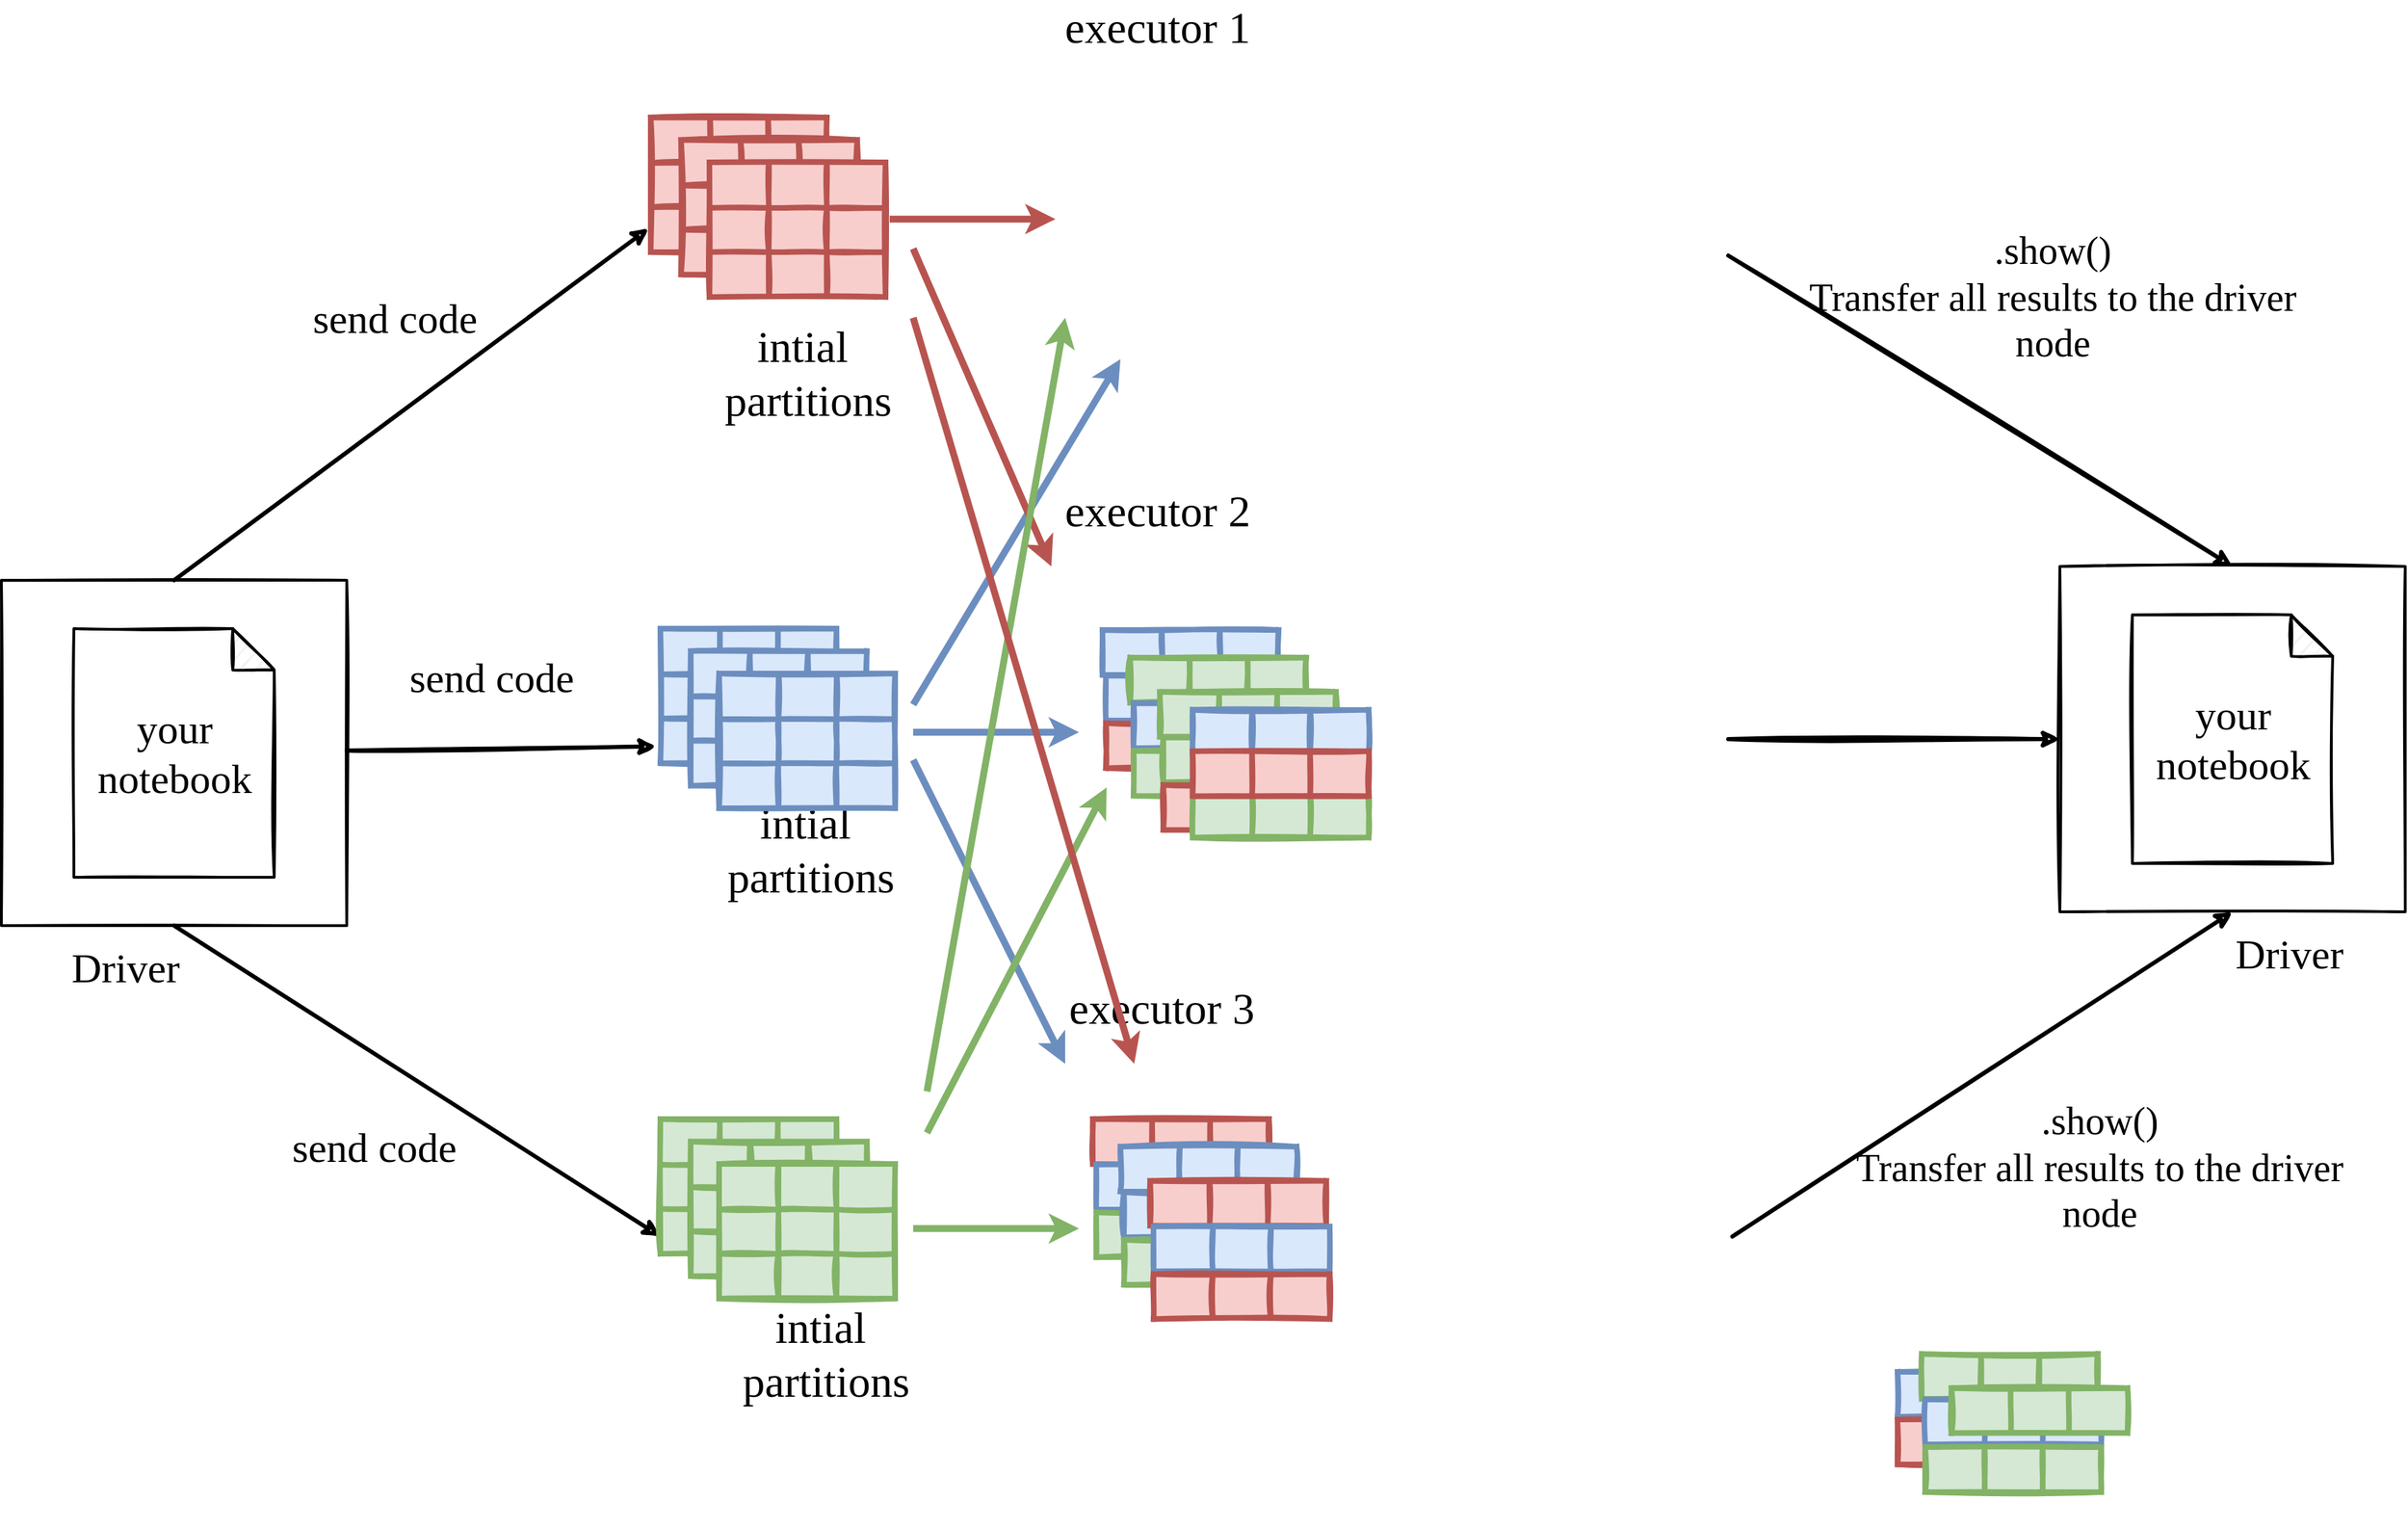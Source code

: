 <mxfile version="13.6.2" type="device"><diagram id="C5RBs43oDa-KdzZeNtuy" name="Page-1"><mxGraphModel dx="2999" dy="1612" grid="1" gridSize="10" guides="1" tooltips="1" connect="1" arrows="1" fold="1" page="1" pageScale="1" pageWidth="827" pageHeight="1169" math="0" shadow="0" extFonts="Architects Daughter^https://fonts.googleapis.com/css?family=Architects+Daughter"><root><mxCell id="WIyWlLk6GJQsqaUBKTNV-0"/><mxCell id="WIyWlLk6GJQsqaUBKTNV-1" parent="WIyWlLk6GJQsqaUBKTNV-0"/><mxCell id="tO0Vz2YhZeLC_k8BTZ1d-0" value="" style="rounded=0;whiteSpace=wrap;html=1;sketch=1;strokeWidth=2;" vertex="1" parent="WIyWlLk6GJQsqaUBKTNV-1"><mxGeometry x="-60" y="430" width="250" height="250" as="geometry"/></mxCell><mxCell id="tO0Vz2YhZeLC_k8BTZ1d-11" value="&lt;font style=&quot;font-size: 32px&quot; face=&quot;Architects Daughter&quot;&gt;executor 1&lt;/font&gt;" style="text;html=1;strokeColor=none;fillColor=none;align=center;verticalAlign=middle;whiteSpace=wrap;rounded=0;sketch=1;" vertex="1" parent="WIyWlLk6GJQsqaUBKTNV-1"><mxGeometry x="617" y="10" width="320" height="40" as="geometry"/></mxCell><mxCell id="tO0Vz2YhZeLC_k8BTZ1d-12" value="&lt;font face=&quot;Architects Daughter&quot;&gt;&lt;span style=&quot;font-size: 32px&quot;&gt;intial&lt;br&gt;&amp;nbsp;partitions&lt;/span&gt;&lt;/font&gt;" style="text;html=1;strokeColor=none;fillColor=none;align=center;verticalAlign=middle;whiteSpace=wrap;rounded=0;sketch=1;" vertex="1" parent="WIyWlLk6GJQsqaUBKTNV-1"><mxGeometry x="417" y="260" width="206" height="40" as="geometry"/></mxCell><mxCell id="tO0Vz2YhZeLC_k8BTZ1d-17" value="" style="endArrow=classic;html=1;strokeWidth=3;exitX=0.5;exitY=0;exitDx=0;exitDy=0;entryX=-0.007;entryY=0.421;entryDx=0;entryDy=0;entryPerimeter=0;sketch=1;" edge="1" parent="WIyWlLk6GJQsqaUBKTNV-1" source="tO0Vz2YhZeLC_k8BTZ1d-0"><mxGeometry width="50" height="50" relative="1" as="geometry"><mxPoint x="440" y="230" as="sourcePoint"/><mxPoint x="408.568" y="175.25" as="targetPoint"/></mxGeometry></mxCell><mxCell id="tO0Vz2YhZeLC_k8BTZ1d-18" value="&lt;font face=&quot;Architects Daughter&quot; style=&quot;font-size: 30px&quot;&gt;Driver&lt;/font&gt;" style="text;html=1;strokeColor=none;fillColor=none;align=center;verticalAlign=middle;whiteSpace=wrap;rounded=0;sketch=1;" vertex="1" parent="WIyWlLk6GJQsqaUBKTNV-1"><mxGeometry x="-40" y="690" width="140" height="40" as="geometry"/></mxCell><mxCell id="tO0Vz2YhZeLC_k8BTZ1d-19" value="&lt;font face=&quot;Architects Daughter&quot; style=&quot;font-size: 30px&quot;&gt;send code&lt;/font&gt;" style="text;html=1;strokeColor=none;fillColor=none;align=center;verticalAlign=middle;whiteSpace=wrap;rounded=0;sketch=1;" vertex="1" parent="WIyWlLk6GJQsqaUBKTNV-1"><mxGeometry x="140" y="220" width="170" height="40" as="geometry"/></mxCell><mxCell id="tO0Vz2YhZeLC_k8BTZ1d-24" value="&lt;font style=&quot;font-size: 32px&quot; face=&quot;Architects Daughter&quot;&gt;executor 2&lt;/font&gt;" style="text;html=1;strokeColor=none;fillColor=none;align=center;verticalAlign=middle;whiteSpace=wrap;rounded=0;sketch=1;" vertex="1" parent="WIyWlLk6GJQsqaUBKTNV-1"><mxGeometry x="617" y="360" width="320" height="40" as="geometry"/></mxCell><mxCell id="tO0Vz2YhZeLC_k8BTZ1d-44" value="&lt;font style=&quot;font-size: 32px&quot; face=&quot;Architects Daughter&quot;&gt;executor 3&lt;/font&gt;" style="text;html=1;strokeColor=none;fillColor=none;align=center;verticalAlign=middle;whiteSpace=wrap;rounded=0;sketch=1;" vertex="1" parent="WIyWlLk6GJQsqaUBKTNV-1"><mxGeometry x="620" y="720" width="320" height="40" as="geometry"/></mxCell><mxCell id="tO0Vz2YhZeLC_k8BTZ1d-77" value="&lt;font face=&quot;Architects Daughter&quot;&gt;&lt;span style=&quot;font-size: 32px&quot;&gt;intial&lt;br&gt;&amp;nbsp;partitions&lt;/span&gt;&lt;/font&gt;" style="text;html=1;strokeColor=none;fillColor=none;align=center;verticalAlign=middle;whiteSpace=wrap;rounded=0;sketch=1;" vertex="1" parent="WIyWlLk6GJQsqaUBKTNV-1"><mxGeometry x="430" y="970" width="206" height="40" as="geometry"/></mxCell><mxCell id="tO0Vz2YhZeLC_k8BTZ1d-97" value="" style="endArrow=classic;html=1;strokeWidth=3;sketch=1;entryX=0;entryY=0.5;entryDx=0;entryDy=0;exitX=0.5;exitY=1;exitDx=0;exitDy=0;" edge="1" parent="WIyWlLk6GJQsqaUBKTNV-1" source="tO0Vz2YhZeLC_k8BTZ1d-0"><mxGeometry width="50" height="50" relative="1" as="geometry"><mxPoint x="580" y="680" as="sourcePoint"/><mxPoint x="417" y="905" as="targetPoint"/></mxGeometry></mxCell><mxCell id="tO0Vz2YhZeLC_k8BTZ1d-98" value="" style="endArrow=classic;html=1;strokeWidth=3;sketch=1;" edge="1" parent="WIyWlLk6GJQsqaUBKTNV-1" source="tO0Vz2YhZeLC_k8BTZ1d-0"><mxGeometry width="50" height="50" relative="1" as="geometry"><mxPoint x="580" y="680" as="sourcePoint"/><mxPoint x="414" y="550.265" as="targetPoint"/></mxGeometry></mxCell><mxCell id="tO0Vz2YhZeLC_k8BTZ1d-99" value="" style="rounded=0;whiteSpace=wrap;html=1;sketch=1;strokeWidth=2;" vertex="1" parent="WIyWlLk6GJQsqaUBKTNV-1"><mxGeometry x="1430" y="420" width="250" height="250" as="geometry"/></mxCell><mxCell id="tO0Vz2YhZeLC_k8BTZ1d-100" value="&lt;font style=&quot;font-size: 30px&quot; face=&quot;Architects Daughter&quot;&gt;your notebook&lt;/font&gt;" style="shape=note;whiteSpace=wrap;html=1;backgroundOutline=1;darkOpacity=0.05;sketch=1;strokeWidth=2;" vertex="1" parent="WIyWlLk6GJQsqaUBKTNV-1"><mxGeometry x="1482.5" y="455" width="145" height="180" as="geometry"/></mxCell><mxCell id="tO0Vz2YhZeLC_k8BTZ1d-101" value="&lt;font face=&quot;Architects Daughter&quot; style=&quot;font-size: 30px&quot;&gt;send code&lt;/font&gt;" style="text;html=1;strokeColor=none;fillColor=none;align=center;verticalAlign=middle;whiteSpace=wrap;rounded=0;sketch=1;" vertex="1" parent="WIyWlLk6GJQsqaUBKTNV-1"><mxGeometry x="220" y="480" width="150" height="40" as="geometry"/></mxCell><mxCell id="tO0Vz2YhZeLC_k8BTZ1d-102" value="&lt;font face=&quot;Architects Daughter&quot; style=&quot;font-size: 30px&quot;&gt;send code&lt;/font&gt;" style="text;html=1;strokeColor=none;fillColor=none;align=center;verticalAlign=middle;whiteSpace=wrap;rounded=0;sketch=1;" vertex="1" parent="WIyWlLk6GJQsqaUBKTNV-1"><mxGeometry x="130" y="820" width="160" height="40" as="geometry"/></mxCell><mxCell id="tO0Vz2YhZeLC_k8BTZ1d-103" value="" style="endArrow=classic;html=1;strokeWidth=3;sketch=1;exitX=1;exitY=0.5;exitDx=0;exitDy=0;entryX=0.5;entryY=0;entryDx=0;entryDy=0;" edge="1" parent="WIyWlLk6GJQsqaUBKTNV-1" target="tO0Vz2YhZeLC_k8BTZ1d-99"><mxGeometry width="50" height="50" relative="1" as="geometry"><mxPoint x="1190" y="195" as="sourcePoint"/><mxPoint x="890" y="630" as="targetPoint"/></mxGeometry></mxCell><mxCell id="tO0Vz2YhZeLC_k8BTZ1d-104" value="" style="endArrow=classic;html=1;strokeWidth=3;sketch=1;exitX=1;exitY=0.5;exitDx=0;exitDy=0;entryX=0.5;entryY=1;entryDx=0;entryDy=0;" edge="1" parent="WIyWlLk6GJQsqaUBKTNV-1" target="tO0Vz2YhZeLC_k8BTZ1d-99"><mxGeometry width="50" height="50" relative="1" as="geometry"><mxPoint x="1193" y="905" as="sourcePoint"/><mxPoint x="890" y="630" as="targetPoint"/></mxGeometry></mxCell><mxCell id="tO0Vz2YhZeLC_k8BTZ1d-105" value="" style="endArrow=classic;html=1;strokeWidth=3;sketch=1;exitX=1;exitY=0.5;exitDx=0;exitDy=0;entryX=0;entryY=0.5;entryDx=0;entryDy=0;" edge="1" parent="WIyWlLk6GJQsqaUBKTNV-1" target="tO0Vz2YhZeLC_k8BTZ1d-99"><mxGeometry width="50" height="50" relative="1" as="geometry"><mxPoint x="1190" y="545" as="sourcePoint"/><mxPoint x="890" y="630" as="targetPoint"/></mxGeometry></mxCell><mxCell id="tO0Vz2YhZeLC_k8BTZ1d-106" value="&lt;font face=&quot;Architects Daughter&quot; style=&quot;font-size: 30px&quot;&gt;Driver&amp;nbsp;&lt;/font&gt;" style="text;html=1;strokeColor=none;fillColor=none;align=center;verticalAlign=middle;whiteSpace=wrap;rounded=0;sketch=1;" vertex="1" parent="WIyWlLk6GJQsqaUBKTNV-1"><mxGeometry x="1530" y="680" width="140" height="40" as="geometry"/></mxCell><mxCell id="tO0Vz2YhZeLC_k8BTZ1d-107" value="&lt;font face=&quot;Architects Daughter&quot; style=&quot;font-size: 28px&quot;&gt;&lt;span&gt;.show()&lt;br&gt;Transfer all results to the driver node&lt;br&gt;&lt;/span&gt;&lt;/font&gt;" style="text;html=1;strokeColor=none;fillColor=none;align=center;verticalAlign=middle;whiteSpace=wrap;rounded=0;sketch=1;" vertex="1" parent="WIyWlLk6GJQsqaUBKTNV-1"><mxGeometry x="1230" y="160" width="390" height="130" as="geometry"/></mxCell><mxCell id="tO0Vz2YhZeLC_k8BTZ1d-108" value="&lt;font face=&quot;Architects Daughter&quot; style=&quot;font-size: 28px&quot;&gt;&lt;span&gt;.show()&lt;br&gt;Transfer all results to the driver node&lt;br&gt;&lt;/span&gt;&lt;/font&gt;" style="text;html=1;strokeColor=none;fillColor=none;align=center;verticalAlign=middle;whiteSpace=wrap;rounded=0;sketch=1;" vertex="1" parent="WIyWlLk6GJQsqaUBKTNV-1"><mxGeometry x="1264" y="790" width="390" height="130" as="geometry"/></mxCell><mxCell id="tO0Vz2YhZeLC_k8BTZ1d-109" value="&lt;font style=&quot;font-size: 30px&quot; face=&quot;Architects Daughter&quot;&gt;your notebook&lt;/font&gt;" style="shape=note;whiteSpace=wrap;html=1;backgroundOutline=1;darkOpacity=0.05;sketch=1;strokeWidth=2;" vertex="1" parent="WIyWlLk6GJQsqaUBKTNV-1"><mxGeometry x="-7.5" y="465" width="145" height="180" as="geometry"/></mxCell><mxCell id="tO0Vz2YhZeLC_k8BTZ1d-114" value="&lt;font face=&quot;Architects Daughter&quot;&gt;&lt;span style=&quot;font-size: 32px&quot;&gt;intial&lt;br&gt;&amp;nbsp;partitions&lt;/span&gt;&lt;/font&gt;" style="text;html=1;strokeColor=none;fillColor=none;align=center;verticalAlign=middle;whiteSpace=wrap;rounded=0;sketch=1;" vertex="1" parent="WIyWlLk6GJQsqaUBKTNV-1"><mxGeometry x="419" y="605" width="206" height="40" as="geometry"/></mxCell><mxCell id="tO0Vz2YhZeLC_k8BTZ1d-115" value="" style="endArrow=classic;html=1;strokeWidth=5;fillColor=#dae8fc;strokeColor=#6c8ebf;" edge="1" parent="WIyWlLk6GJQsqaUBKTNV-1"><mxGeometry width="50" height="50" relative="1" as="geometry"><mxPoint x="600" y="520" as="sourcePoint"/><mxPoint x="750" y="270" as="targetPoint"/></mxGeometry></mxCell><mxCell id="tO0Vz2YhZeLC_k8BTZ1d-116" value="" style="endArrow=classic;html=1;strokeWidth=5;fillColor=#dae8fc;strokeColor=#6c8ebf;" edge="1" parent="WIyWlLk6GJQsqaUBKTNV-1"><mxGeometry width="50" height="50" relative="1" as="geometry"><mxPoint x="600" y="560" as="sourcePoint"/><mxPoint x="710" y="780" as="targetPoint"/></mxGeometry></mxCell><mxCell id="tO0Vz2YhZeLC_k8BTZ1d-117" value="" style="endArrow=classic;html=1;strokeWidth=5;fillColor=#dae8fc;strokeColor=#6c8ebf;" edge="1" parent="WIyWlLk6GJQsqaUBKTNV-1"><mxGeometry width="50" height="50" relative="1" as="geometry"><mxPoint x="600" y="540" as="sourcePoint"/><mxPoint x="720" y="540" as="targetPoint"/></mxGeometry></mxCell><mxCell id="tO0Vz2YhZeLC_k8BTZ1d-118" value="" style="endArrow=classic;html=1;strokeWidth=5;fillColor=#f8cecc;strokeColor=#b85450;" edge="1" parent="WIyWlLk6GJQsqaUBKTNV-1"><mxGeometry width="50" height="50" relative="1" as="geometry"><mxPoint x="600" y="190" as="sourcePoint"/><mxPoint x="700" y="420" as="targetPoint"/></mxGeometry></mxCell><mxCell id="tO0Vz2YhZeLC_k8BTZ1d-119" value="" style="endArrow=classic;html=1;strokeWidth=5;fillColor=#d5e8d4;strokeColor=#82b366;" edge="1" parent="WIyWlLk6GJQsqaUBKTNV-1"><mxGeometry width="50" height="50" relative="1" as="geometry"><mxPoint x="610" y="830" as="sourcePoint"/><mxPoint x="740" y="580" as="targetPoint"/></mxGeometry></mxCell><mxCell id="tO0Vz2YhZeLC_k8BTZ1d-120" value="" style="endArrow=classic;html=1;strokeWidth=5;fillColor=#d5e8d4;strokeColor=#82b366;" edge="1" parent="WIyWlLk6GJQsqaUBKTNV-1"><mxGeometry width="50" height="50" relative="1" as="geometry"><mxPoint x="610" y="800" as="sourcePoint"/><mxPoint x="710" y="240" as="targetPoint"/></mxGeometry></mxCell><mxCell id="tO0Vz2YhZeLC_k8BTZ1d-121" value="" style="endArrow=classic;html=1;strokeWidth=5;fillColor=#f8cecc;strokeColor=#b85450;" edge="1" parent="WIyWlLk6GJQsqaUBKTNV-1"><mxGeometry width="50" height="50" relative="1" as="geometry"><mxPoint x="600" y="240" as="sourcePoint"/><mxPoint x="760" y="780" as="targetPoint"/></mxGeometry></mxCell><mxCell id="tO0Vz2YhZeLC_k8BTZ1d-131" value="" style="endArrow=classic;html=1;strokeWidth=5;fillColor=#d5e8d4;strokeColor=#82b366;" edge="1" parent="WIyWlLk6GJQsqaUBKTNV-1"><mxGeometry width="50" height="50" relative="1" as="geometry"><mxPoint x="600" y="899.29" as="sourcePoint"/><mxPoint x="720" y="899.29" as="targetPoint"/></mxGeometry></mxCell><mxCell id="tO0Vz2YhZeLC_k8BTZ1d-132" value="" style="endArrow=classic;html=1;strokeWidth=5;fillColor=#f8cecc;strokeColor=#b85450;" edge="1" parent="WIyWlLk6GJQsqaUBKTNV-1"><mxGeometry width="50" height="50" relative="1" as="geometry"><mxPoint x="583" y="168.57" as="sourcePoint"/><mxPoint x="703" y="168.57" as="targetPoint"/></mxGeometry></mxCell><mxCell id="tO0Vz2YhZeLC_k8BTZ1d-240" value="" style="group" vertex="1" connectable="0" parent="WIyWlLk6GJQsqaUBKTNV-1"><mxGeometry x="417" y="465" width="170" height="130" as="geometry"/></mxCell><mxCell id="tO0Vz2YhZeLC_k8BTZ1d-175" value="" style="shape=table;html=1;whiteSpace=wrap;startSize=0;container=1;collapsible=0;childLayout=tableLayout;sketch=1;strokeWidth=4;fillColor=#dae8fc;strokeColor=#6c8ebf;fillStyle=solid;" vertex="1" parent="tO0Vz2YhZeLC_k8BTZ1d-240"><mxGeometry width="127.5" height="97.5" as="geometry"/></mxCell><mxCell id="tO0Vz2YhZeLC_k8BTZ1d-176" value="" style="shape=partialRectangle;html=1;whiteSpace=wrap;collapsible=0;dropTarget=0;pointerEvents=0;fillColor=none;top=0;left=0;bottom=0;right=0;points=[[0,0.5],[1,0.5]];portConstraint=eastwest;" vertex="1" parent="tO0Vz2YhZeLC_k8BTZ1d-175"><mxGeometry width="127.5" height="33" as="geometry"/></mxCell><mxCell id="tO0Vz2YhZeLC_k8BTZ1d-177" value="" style="shape=partialRectangle;html=1;whiteSpace=wrap;connectable=0;fillColor=none;top=0;left=0;bottom=0;right=0;overflow=hidden;" vertex="1" parent="tO0Vz2YhZeLC_k8BTZ1d-176"><mxGeometry width="43" height="33" as="geometry"/></mxCell><mxCell id="tO0Vz2YhZeLC_k8BTZ1d-178" value="" style="shape=partialRectangle;html=1;whiteSpace=wrap;connectable=0;fillColor=none;top=0;left=0;bottom=0;right=0;overflow=hidden;" vertex="1" parent="tO0Vz2YhZeLC_k8BTZ1d-176"><mxGeometry x="43" width="42" height="33" as="geometry"/></mxCell><mxCell id="tO0Vz2YhZeLC_k8BTZ1d-179" value="" style="shape=partialRectangle;html=1;whiteSpace=wrap;connectable=0;fillColor=none;top=0;left=0;bottom=0;right=0;overflow=hidden;" vertex="1" parent="tO0Vz2YhZeLC_k8BTZ1d-176"><mxGeometry x="85" width="43" height="33" as="geometry"/></mxCell><mxCell id="tO0Vz2YhZeLC_k8BTZ1d-180" value="" style="shape=partialRectangle;html=1;whiteSpace=wrap;collapsible=0;dropTarget=0;pointerEvents=0;fillColor=none;top=0;left=0;bottom=0;right=0;points=[[0,0.5],[1,0.5]];portConstraint=eastwest;" vertex="1" parent="tO0Vz2YhZeLC_k8BTZ1d-175"><mxGeometry y="33" width="127.5" height="32" as="geometry"/></mxCell><mxCell id="tO0Vz2YhZeLC_k8BTZ1d-181" value="" style="shape=partialRectangle;html=1;whiteSpace=wrap;connectable=0;fillColor=none;top=0;left=0;bottom=0;right=0;overflow=hidden;" vertex="1" parent="tO0Vz2YhZeLC_k8BTZ1d-180"><mxGeometry width="43" height="32" as="geometry"/></mxCell><mxCell id="tO0Vz2YhZeLC_k8BTZ1d-182" value="" style="shape=partialRectangle;html=1;whiteSpace=wrap;connectable=0;fillColor=none;top=0;left=0;bottom=0;right=0;overflow=hidden;" vertex="1" parent="tO0Vz2YhZeLC_k8BTZ1d-180"><mxGeometry x="43" width="42" height="32" as="geometry"/></mxCell><mxCell id="tO0Vz2YhZeLC_k8BTZ1d-183" value="" style="shape=partialRectangle;html=1;whiteSpace=wrap;connectable=0;fillColor=none;top=0;left=0;bottom=0;right=0;overflow=hidden;" vertex="1" parent="tO0Vz2YhZeLC_k8BTZ1d-180"><mxGeometry x="85" width="43" height="32" as="geometry"/></mxCell><mxCell id="tO0Vz2YhZeLC_k8BTZ1d-184" value="" style="shape=partialRectangle;html=1;whiteSpace=wrap;collapsible=0;dropTarget=0;pointerEvents=0;fillColor=none;top=0;left=0;bottom=0;right=0;points=[[0,0.5],[1,0.5]];portConstraint=eastwest;" vertex="1" parent="tO0Vz2YhZeLC_k8BTZ1d-175"><mxGeometry y="65" width="127.5" height="33" as="geometry"/></mxCell><mxCell id="tO0Vz2YhZeLC_k8BTZ1d-185" value="" style="shape=partialRectangle;html=1;whiteSpace=wrap;connectable=0;fillColor=none;top=0;left=0;bottom=0;right=0;overflow=hidden;" vertex="1" parent="tO0Vz2YhZeLC_k8BTZ1d-184"><mxGeometry width="43" height="33" as="geometry"/></mxCell><mxCell id="tO0Vz2YhZeLC_k8BTZ1d-186" value="" style="shape=partialRectangle;html=1;whiteSpace=wrap;connectable=0;fillColor=none;top=0;left=0;bottom=0;right=0;overflow=hidden;" vertex="1" parent="tO0Vz2YhZeLC_k8BTZ1d-184"><mxGeometry x="43" width="42" height="33" as="geometry"/></mxCell><mxCell id="tO0Vz2YhZeLC_k8BTZ1d-187" value="" style="shape=partialRectangle;html=1;whiteSpace=wrap;connectable=0;fillColor=none;top=0;left=0;bottom=0;right=0;overflow=hidden;" vertex="1" parent="tO0Vz2YhZeLC_k8BTZ1d-184"><mxGeometry x="85" width="43" height="33" as="geometry"/></mxCell><mxCell id="tO0Vz2YhZeLC_k8BTZ1d-201" value="" style="shape=table;html=1;whiteSpace=wrap;startSize=0;container=1;collapsible=0;childLayout=tableLayout;sketch=1;strokeWidth=4;fillColor=#dae8fc;strokeColor=#6c8ebf;fillStyle=solid;" vertex="1" parent="tO0Vz2YhZeLC_k8BTZ1d-240"><mxGeometry x="21.958" y="16.25" width="127.5" height="97.5" as="geometry"/></mxCell><mxCell id="tO0Vz2YhZeLC_k8BTZ1d-202" value="" style="shape=partialRectangle;html=1;whiteSpace=wrap;collapsible=0;dropTarget=0;pointerEvents=0;fillColor=none;top=0;left=0;bottom=0;right=0;points=[[0,0.5],[1,0.5]];portConstraint=eastwest;" vertex="1" parent="tO0Vz2YhZeLC_k8BTZ1d-201"><mxGeometry width="127.5" height="33" as="geometry"/></mxCell><mxCell id="tO0Vz2YhZeLC_k8BTZ1d-203" value="" style="shape=partialRectangle;html=1;whiteSpace=wrap;connectable=0;fillColor=none;top=0;left=0;bottom=0;right=0;overflow=hidden;" vertex="1" parent="tO0Vz2YhZeLC_k8BTZ1d-202"><mxGeometry width="43" height="33" as="geometry"/></mxCell><mxCell id="tO0Vz2YhZeLC_k8BTZ1d-204" value="" style="shape=partialRectangle;html=1;whiteSpace=wrap;connectable=0;fillColor=none;top=0;left=0;bottom=0;right=0;overflow=hidden;" vertex="1" parent="tO0Vz2YhZeLC_k8BTZ1d-202"><mxGeometry x="43" width="42" height="33" as="geometry"/></mxCell><mxCell id="tO0Vz2YhZeLC_k8BTZ1d-205" value="" style="shape=partialRectangle;html=1;whiteSpace=wrap;connectable=0;fillColor=none;top=0;left=0;bottom=0;right=0;overflow=hidden;" vertex="1" parent="tO0Vz2YhZeLC_k8BTZ1d-202"><mxGeometry x="85" width="43" height="33" as="geometry"/></mxCell><mxCell id="tO0Vz2YhZeLC_k8BTZ1d-206" value="" style="shape=partialRectangle;html=1;whiteSpace=wrap;collapsible=0;dropTarget=0;pointerEvents=0;fillColor=none;top=0;left=0;bottom=0;right=0;points=[[0,0.5],[1,0.5]];portConstraint=eastwest;" vertex="1" parent="tO0Vz2YhZeLC_k8BTZ1d-201"><mxGeometry y="33" width="127.5" height="32" as="geometry"/></mxCell><mxCell id="tO0Vz2YhZeLC_k8BTZ1d-207" value="" style="shape=partialRectangle;html=1;whiteSpace=wrap;connectable=0;fillColor=none;top=0;left=0;bottom=0;right=0;overflow=hidden;" vertex="1" parent="tO0Vz2YhZeLC_k8BTZ1d-206"><mxGeometry width="43" height="32" as="geometry"/></mxCell><mxCell id="tO0Vz2YhZeLC_k8BTZ1d-208" value="" style="shape=partialRectangle;html=1;whiteSpace=wrap;connectable=0;fillColor=none;top=0;left=0;bottom=0;right=0;overflow=hidden;" vertex="1" parent="tO0Vz2YhZeLC_k8BTZ1d-206"><mxGeometry x="43" width="42" height="32" as="geometry"/></mxCell><mxCell id="tO0Vz2YhZeLC_k8BTZ1d-209" value="" style="shape=partialRectangle;html=1;whiteSpace=wrap;connectable=0;fillColor=none;top=0;left=0;bottom=0;right=0;overflow=hidden;" vertex="1" parent="tO0Vz2YhZeLC_k8BTZ1d-206"><mxGeometry x="85" width="43" height="32" as="geometry"/></mxCell><mxCell id="tO0Vz2YhZeLC_k8BTZ1d-210" value="" style="shape=partialRectangle;html=1;whiteSpace=wrap;collapsible=0;dropTarget=0;pointerEvents=0;fillColor=none;top=0;left=0;bottom=0;right=0;points=[[0,0.5],[1,0.5]];portConstraint=eastwest;" vertex="1" parent="tO0Vz2YhZeLC_k8BTZ1d-201"><mxGeometry y="65" width="127.5" height="33" as="geometry"/></mxCell><mxCell id="tO0Vz2YhZeLC_k8BTZ1d-211" value="" style="shape=partialRectangle;html=1;whiteSpace=wrap;connectable=0;fillColor=none;top=0;left=0;bottom=0;right=0;overflow=hidden;" vertex="1" parent="tO0Vz2YhZeLC_k8BTZ1d-210"><mxGeometry width="43" height="33" as="geometry"/></mxCell><mxCell id="tO0Vz2YhZeLC_k8BTZ1d-212" value="" style="shape=partialRectangle;html=1;whiteSpace=wrap;connectable=0;fillColor=none;top=0;left=0;bottom=0;right=0;overflow=hidden;" vertex="1" parent="tO0Vz2YhZeLC_k8BTZ1d-210"><mxGeometry x="43" width="42" height="33" as="geometry"/></mxCell><mxCell id="tO0Vz2YhZeLC_k8BTZ1d-213" value="" style="shape=partialRectangle;html=1;whiteSpace=wrap;connectable=0;fillColor=none;top=0;left=0;bottom=0;right=0;overflow=hidden;" vertex="1" parent="tO0Vz2YhZeLC_k8BTZ1d-210"><mxGeometry x="85" width="43" height="33" as="geometry"/></mxCell><mxCell id="tO0Vz2YhZeLC_k8BTZ1d-227" value="" style="shape=table;html=1;whiteSpace=wrap;startSize=0;container=1;collapsible=0;childLayout=tableLayout;sketch=1;strokeWidth=4;fillColor=#dae8fc;strokeColor=#6c8ebf;fillStyle=solid;" vertex="1" parent="tO0Vz2YhZeLC_k8BTZ1d-240"><mxGeometry x="42.5" y="32.5" width="127.5" height="97.5" as="geometry"/></mxCell><mxCell id="tO0Vz2YhZeLC_k8BTZ1d-228" value="" style="shape=partialRectangle;html=1;whiteSpace=wrap;collapsible=0;dropTarget=0;pointerEvents=0;fillColor=none;top=0;left=0;bottom=0;right=0;points=[[0,0.5],[1,0.5]];portConstraint=eastwest;" vertex="1" parent="tO0Vz2YhZeLC_k8BTZ1d-227"><mxGeometry width="127.5" height="33" as="geometry"/></mxCell><mxCell id="tO0Vz2YhZeLC_k8BTZ1d-229" value="" style="shape=partialRectangle;html=1;whiteSpace=wrap;connectable=0;fillColor=none;top=0;left=0;bottom=0;right=0;overflow=hidden;" vertex="1" parent="tO0Vz2YhZeLC_k8BTZ1d-228"><mxGeometry width="43" height="33" as="geometry"/></mxCell><mxCell id="tO0Vz2YhZeLC_k8BTZ1d-230" value="" style="shape=partialRectangle;html=1;whiteSpace=wrap;connectable=0;fillColor=none;top=0;left=0;bottom=0;right=0;overflow=hidden;" vertex="1" parent="tO0Vz2YhZeLC_k8BTZ1d-228"><mxGeometry x="43" width="42" height="33" as="geometry"/></mxCell><mxCell id="tO0Vz2YhZeLC_k8BTZ1d-231" value="" style="shape=partialRectangle;html=1;whiteSpace=wrap;connectable=0;fillColor=none;top=0;left=0;bottom=0;right=0;overflow=hidden;" vertex="1" parent="tO0Vz2YhZeLC_k8BTZ1d-228"><mxGeometry x="85" width="43" height="33" as="geometry"/></mxCell><mxCell id="tO0Vz2YhZeLC_k8BTZ1d-232" value="" style="shape=partialRectangle;html=1;whiteSpace=wrap;collapsible=0;dropTarget=0;pointerEvents=0;fillColor=none;top=0;left=0;bottom=0;right=0;points=[[0,0.5],[1,0.5]];portConstraint=eastwest;" vertex="1" parent="tO0Vz2YhZeLC_k8BTZ1d-227"><mxGeometry y="33" width="127.5" height="32" as="geometry"/></mxCell><mxCell id="tO0Vz2YhZeLC_k8BTZ1d-233" value="" style="shape=partialRectangle;html=1;whiteSpace=wrap;connectable=0;fillColor=none;top=0;left=0;bottom=0;right=0;overflow=hidden;" vertex="1" parent="tO0Vz2YhZeLC_k8BTZ1d-232"><mxGeometry width="43" height="32" as="geometry"/></mxCell><mxCell id="tO0Vz2YhZeLC_k8BTZ1d-234" value="" style="shape=partialRectangle;html=1;whiteSpace=wrap;connectable=0;fillColor=none;top=0;left=0;bottom=0;right=0;overflow=hidden;" vertex="1" parent="tO0Vz2YhZeLC_k8BTZ1d-232"><mxGeometry x="43" width="42" height="32" as="geometry"/></mxCell><mxCell id="tO0Vz2YhZeLC_k8BTZ1d-235" value="" style="shape=partialRectangle;html=1;whiteSpace=wrap;connectable=0;fillColor=none;top=0;left=0;bottom=0;right=0;overflow=hidden;" vertex="1" parent="tO0Vz2YhZeLC_k8BTZ1d-232"><mxGeometry x="85" width="43" height="32" as="geometry"/></mxCell><mxCell id="tO0Vz2YhZeLC_k8BTZ1d-236" value="" style="shape=partialRectangle;html=1;whiteSpace=wrap;collapsible=0;dropTarget=0;pointerEvents=0;fillColor=none;top=0;left=0;bottom=0;right=0;points=[[0,0.5],[1,0.5]];portConstraint=eastwest;" vertex="1" parent="tO0Vz2YhZeLC_k8BTZ1d-227"><mxGeometry y="65" width="127.5" height="33" as="geometry"/></mxCell><mxCell id="tO0Vz2YhZeLC_k8BTZ1d-237" value="" style="shape=partialRectangle;html=1;whiteSpace=wrap;connectable=0;fillColor=none;top=0;left=0;bottom=0;right=0;overflow=hidden;" vertex="1" parent="tO0Vz2YhZeLC_k8BTZ1d-236"><mxGeometry width="43" height="33" as="geometry"/></mxCell><mxCell id="tO0Vz2YhZeLC_k8BTZ1d-238" value="" style="shape=partialRectangle;html=1;whiteSpace=wrap;connectable=0;fillColor=none;top=0;left=0;bottom=0;right=0;overflow=hidden;" vertex="1" parent="tO0Vz2YhZeLC_k8BTZ1d-236"><mxGeometry x="43" width="42" height="33" as="geometry"/></mxCell><mxCell id="tO0Vz2YhZeLC_k8BTZ1d-239" value="" style="shape=partialRectangle;html=1;whiteSpace=wrap;connectable=0;fillColor=none;top=0;left=0;bottom=0;right=0;overflow=hidden;" vertex="1" parent="tO0Vz2YhZeLC_k8BTZ1d-236"><mxGeometry x="85" width="43" height="33" as="geometry"/></mxCell><mxCell id="tO0Vz2YhZeLC_k8BTZ1d-282" value="" style="group" vertex="1" connectable="0" parent="WIyWlLk6GJQsqaUBKTNV-1"><mxGeometry x="417" y="820" width="170" height="130" as="geometry"/></mxCell><mxCell id="tO0Vz2YhZeLC_k8BTZ1d-281" value="" style="group" vertex="1" connectable="0" parent="tO0Vz2YhZeLC_k8BTZ1d-282"><mxGeometry width="170" height="130" as="geometry"/></mxCell><mxCell id="tO0Vz2YhZeLC_k8BTZ1d-241" value="" style="group" vertex="1" connectable="0" parent="tO0Vz2YhZeLC_k8BTZ1d-281"><mxGeometry width="170" height="130" as="geometry"/></mxCell><mxCell id="tO0Vz2YhZeLC_k8BTZ1d-242" value="" style="shape=table;html=1;whiteSpace=wrap;startSize=0;container=1;collapsible=0;childLayout=tableLayout;sketch=1;strokeWidth=4;fillColor=#d5e8d4;strokeColor=#82b366;fillStyle=solid;" vertex="1" parent="tO0Vz2YhZeLC_k8BTZ1d-241"><mxGeometry width="127.5" height="97.5" as="geometry"/></mxCell><mxCell id="tO0Vz2YhZeLC_k8BTZ1d-243" value="" style="shape=partialRectangle;html=1;whiteSpace=wrap;collapsible=0;dropTarget=0;pointerEvents=0;fillColor=none;top=0;left=0;bottom=0;right=0;points=[[0,0.5],[1,0.5]];portConstraint=eastwest;" vertex="1" parent="tO0Vz2YhZeLC_k8BTZ1d-242"><mxGeometry width="127.5" height="33" as="geometry"/></mxCell><mxCell id="tO0Vz2YhZeLC_k8BTZ1d-244" value="" style="shape=partialRectangle;html=1;whiteSpace=wrap;connectable=0;fillColor=none;top=0;left=0;bottom=0;right=0;overflow=hidden;" vertex="1" parent="tO0Vz2YhZeLC_k8BTZ1d-243"><mxGeometry width="43" height="33" as="geometry"/></mxCell><mxCell id="tO0Vz2YhZeLC_k8BTZ1d-245" value="" style="shape=partialRectangle;html=1;whiteSpace=wrap;connectable=0;fillColor=none;top=0;left=0;bottom=0;right=0;overflow=hidden;" vertex="1" parent="tO0Vz2YhZeLC_k8BTZ1d-243"><mxGeometry x="43" width="42" height="33" as="geometry"/></mxCell><mxCell id="tO0Vz2YhZeLC_k8BTZ1d-246" value="" style="shape=partialRectangle;html=1;whiteSpace=wrap;connectable=0;fillColor=none;top=0;left=0;bottom=0;right=0;overflow=hidden;" vertex="1" parent="tO0Vz2YhZeLC_k8BTZ1d-243"><mxGeometry x="85" width="43" height="33" as="geometry"/></mxCell><mxCell id="tO0Vz2YhZeLC_k8BTZ1d-247" value="" style="shape=partialRectangle;html=1;whiteSpace=wrap;collapsible=0;dropTarget=0;pointerEvents=0;fillColor=none;top=0;left=0;bottom=0;right=0;points=[[0,0.5],[1,0.5]];portConstraint=eastwest;" vertex="1" parent="tO0Vz2YhZeLC_k8BTZ1d-242"><mxGeometry y="33" width="127.5" height="32" as="geometry"/></mxCell><mxCell id="tO0Vz2YhZeLC_k8BTZ1d-248" value="" style="shape=partialRectangle;html=1;whiteSpace=wrap;connectable=0;fillColor=none;top=0;left=0;bottom=0;right=0;overflow=hidden;" vertex="1" parent="tO0Vz2YhZeLC_k8BTZ1d-247"><mxGeometry width="43" height="32" as="geometry"/></mxCell><mxCell id="tO0Vz2YhZeLC_k8BTZ1d-249" value="" style="shape=partialRectangle;html=1;whiteSpace=wrap;connectable=0;fillColor=none;top=0;left=0;bottom=0;right=0;overflow=hidden;" vertex="1" parent="tO0Vz2YhZeLC_k8BTZ1d-247"><mxGeometry x="43" width="42" height="32" as="geometry"/></mxCell><mxCell id="tO0Vz2YhZeLC_k8BTZ1d-250" value="" style="shape=partialRectangle;html=1;whiteSpace=wrap;connectable=0;fillColor=none;top=0;left=0;bottom=0;right=0;overflow=hidden;" vertex="1" parent="tO0Vz2YhZeLC_k8BTZ1d-247"><mxGeometry x="85" width="43" height="32" as="geometry"/></mxCell><mxCell id="tO0Vz2YhZeLC_k8BTZ1d-251" value="" style="shape=partialRectangle;html=1;whiteSpace=wrap;collapsible=0;dropTarget=0;pointerEvents=0;fillColor=none;top=0;left=0;bottom=0;right=0;points=[[0,0.5],[1,0.5]];portConstraint=eastwest;" vertex="1" parent="tO0Vz2YhZeLC_k8BTZ1d-242"><mxGeometry y="65" width="127.5" height="32" as="geometry"/></mxCell><mxCell id="tO0Vz2YhZeLC_k8BTZ1d-252" value="" style="shape=partialRectangle;html=1;whiteSpace=wrap;connectable=0;fillColor=none;top=0;left=0;bottom=0;right=0;overflow=hidden;" vertex="1" parent="tO0Vz2YhZeLC_k8BTZ1d-251"><mxGeometry width="43" height="32" as="geometry"/></mxCell><mxCell id="tO0Vz2YhZeLC_k8BTZ1d-253" value="" style="shape=partialRectangle;html=1;whiteSpace=wrap;connectable=0;fillColor=none;top=0;left=0;bottom=0;right=0;overflow=hidden;" vertex="1" parent="tO0Vz2YhZeLC_k8BTZ1d-251"><mxGeometry x="43" width="42" height="32" as="geometry"/></mxCell><mxCell id="tO0Vz2YhZeLC_k8BTZ1d-254" value="" style="shape=partialRectangle;html=1;whiteSpace=wrap;connectable=0;fillColor=none;top=0;left=0;bottom=0;right=0;overflow=hidden;" vertex="1" parent="tO0Vz2YhZeLC_k8BTZ1d-251"><mxGeometry x="85" width="43" height="32" as="geometry"/></mxCell><mxCell id="tO0Vz2YhZeLC_k8BTZ1d-255" value="" style="shape=table;html=1;whiteSpace=wrap;startSize=0;container=1;collapsible=0;childLayout=tableLayout;sketch=1;strokeWidth=4;fillColor=#d5e8d4;strokeColor=#82b366;fillStyle=solid;" vertex="1" parent="tO0Vz2YhZeLC_k8BTZ1d-241"><mxGeometry x="21.958" y="16.25" width="127.5" height="97.5" as="geometry"/></mxCell><mxCell id="tO0Vz2YhZeLC_k8BTZ1d-256" value="" style="shape=partialRectangle;html=1;whiteSpace=wrap;collapsible=0;dropTarget=0;pointerEvents=0;fillColor=none;top=0;left=0;bottom=0;right=0;points=[[0,0.5],[1,0.5]];portConstraint=eastwest;" vertex="1" parent="tO0Vz2YhZeLC_k8BTZ1d-255"><mxGeometry width="127.5" height="33" as="geometry"/></mxCell><mxCell id="tO0Vz2YhZeLC_k8BTZ1d-257" value="" style="shape=partialRectangle;html=1;whiteSpace=wrap;connectable=0;fillColor=none;top=0;left=0;bottom=0;right=0;overflow=hidden;" vertex="1" parent="tO0Vz2YhZeLC_k8BTZ1d-256"><mxGeometry width="43" height="33" as="geometry"/></mxCell><mxCell id="tO0Vz2YhZeLC_k8BTZ1d-258" value="" style="shape=partialRectangle;html=1;whiteSpace=wrap;connectable=0;fillColor=none;top=0;left=0;bottom=0;right=0;overflow=hidden;" vertex="1" parent="tO0Vz2YhZeLC_k8BTZ1d-256"><mxGeometry x="43" width="42" height="33" as="geometry"/></mxCell><mxCell id="tO0Vz2YhZeLC_k8BTZ1d-259" value="" style="shape=partialRectangle;html=1;whiteSpace=wrap;connectable=0;fillColor=none;top=0;left=0;bottom=0;right=0;overflow=hidden;" vertex="1" parent="tO0Vz2YhZeLC_k8BTZ1d-256"><mxGeometry x="85" width="43" height="33" as="geometry"/></mxCell><mxCell id="tO0Vz2YhZeLC_k8BTZ1d-260" value="" style="shape=partialRectangle;html=1;whiteSpace=wrap;collapsible=0;dropTarget=0;pointerEvents=0;fillColor=none;top=0;left=0;bottom=0;right=0;points=[[0,0.5],[1,0.5]];portConstraint=eastwest;" vertex="1" parent="tO0Vz2YhZeLC_k8BTZ1d-255"><mxGeometry y="33" width="127.5" height="32" as="geometry"/></mxCell><mxCell id="tO0Vz2YhZeLC_k8BTZ1d-261" value="" style="shape=partialRectangle;html=1;whiteSpace=wrap;connectable=0;fillColor=none;top=0;left=0;bottom=0;right=0;overflow=hidden;" vertex="1" parent="tO0Vz2YhZeLC_k8BTZ1d-260"><mxGeometry width="43" height="32" as="geometry"/></mxCell><mxCell id="tO0Vz2YhZeLC_k8BTZ1d-262" value="" style="shape=partialRectangle;html=1;whiteSpace=wrap;connectable=0;fillColor=none;top=0;left=0;bottom=0;right=0;overflow=hidden;" vertex="1" parent="tO0Vz2YhZeLC_k8BTZ1d-260"><mxGeometry x="43" width="42" height="32" as="geometry"/></mxCell><mxCell id="tO0Vz2YhZeLC_k8BTZ1d-263" value="" style="shape=partialRectangle;html=1;whiteSpace=wrap;connectable=0;fillColor=none;top=0;left=0;bottom=0;right=0;overflow=hidden;" vertex="1" parent="tO0Vz2YhZeLC_k8BTZ1d-260"><mxGeometry x="85" width="43" height="32" as="geometry"/></mxCell><mxCell id="tO0Vz2YhZeLC_k8BTZ1d-264" value="" style="shape=partialRectangle;html=1;whiteSpace=wrap;collapsible=0;dropTarget=0;pointerEvents=0;fillColor=none;top=0;left=0;bottom=0;right=0;points=[[0,0.5],[1,0.5]];portConstraint=eastwest;" vertex="1" parent="tO0Vz2YhZeLC_k8BTZ1d-255"><mxGeometry y="65" width="127.5" height="32" as="geometry"/></mxCell><mxCell id="tO0Vz2YhZeLC_k8BTZ1d-265" value="" style="shape=partialRectangle;html=1;whiteSpace=wrap;connectable=0;fillColor=none;top=0;left=0;bottom=0;right=0;overflow=hidden;" vertex="1" parent="tO0Vz2YhZeLC_k8BTZ1d-264"><mxGeometry width="43" height="32" as="geometry"/></mxCell><mxCell id="tO0Vz2YhZeLC_k8BTZ1d-266" value="" style="shape=partialRectangle;html=1;whiteSpace=wrap;connectable=0;fillColor=none;top=0;left=0;bottom=0;right=0;overflow=hidden;" vertex="1" parent="tO0Vz2YhZeLC_k8BTZ1d-264"><mxGeometry x="43" width="42" height="32" as="geometry"/></mxCell><mxCell id="tO0Vz2YhZeLC_k8BTZ1d-267" value="" style="shape=partialRectangle;html=1;whiteSpace=wrap;connectable=0;fillColor=none;top=0;left=0;bottom=0;right=0;overflow=hidden;" vertex="1" parent="tO0Vz2YhZeLC_k8BTZ1d-264"><mxGeometry x="85" width="43" height="32" as="geometry"/></mxCell><mxCell id="tO0Vz2YhZeLC_k8BTZ1d-268" value="" style="shape=table;html=1;whiteSpace=wrap;startSize=0;container=1;collapsible=0;childLayout=tableLayout;sketch=1;strokeWidth=4;fillColor=#d5e8d4;strokeColor=#82b366;fillStyle=solid;" vertex="1" parent="tO0Vz2YhZeLC_k8BTZ1d-241"><mxGeometry x="42.5" y="32.5" width="127.5" height="97.5" as="geometry"/></mxCell><mxCell id="tO0Vz2YhZeLC_k8BTZ1d-269" value="" style="shape=partialRectangle;html=1;whiteSpace=wrap;collapsible=0;dropTarget=0;pointerEvents=0;fillColor=none;top=0;left=0;bottom=0;right=0;points=[[0,0.5],[1,0.5]];portConstraint=eastwest;" vertex="1" parent="tO0Vz2YhZeLC_k8BTZ1d-268"><mxGeometry width="127.5" height="33" as="geometry"/></mxCell><mxCell id="tO0Vz2YhZeLC_k8BTZ1d-270" value="" style="shape=partialRectangle;html=1;whiteSpace=wrap;connectable=0;fillColor=none;top=0;left=0;bottom=0;right=0;overflow=hidden;" vertex="1" parent="tO0Vz2YhZeLC_k8BTZ1d-269"><mxGeometry width="43" height="33" as="geometry"/></mxCell><mxCell id="tO0Vz2YhZeLC_k8BTZ1d-271" value="" style="shape=partialRectangle;html=1;whiteSpace=wrap;connectable=0;fillColor=none;top=0;left=0;bottom=0;right=0;overflow=hidden;" vertex="1" parent="tO0Vz2YhZeLC_k8BTZ1d-269"><mxGeometry x="43" width="42" height="33" as="geometry"/></mxCell><mxCell id="tO0Vz2YhZeLC_k8BTZ1d-272" value="" style="shape=partialRectangle;html=1;whiteSpace=wrap;connectable=0;fillColor=none;top=0;left=0;bottom=0;right=0;overflow=hidden;" vertex="1" parent="tO0Vz2YhZeLC_k8BTZ1d-269"><mxGeometry x="85" width="43" height="33" as="geometry"/></mxCell><mxCell id="tO0Vz2YhZeLC_k8BTZ1d-273" value="" style="shape=partialRectangle;html=1;whiteSpace=wrap;collapsible=0;dropTarget=0;pointerEvents=0;fillColor=none;top=0;left=0;bottom=0;right=0;points=[[0,0.5],[1,0.5]];portConstraint=eastwest;" vertex="1" parent="tO0Vz2YhZeLC_k8BTZ1d-268"><mxGeometry y="33" width="127.5" height="32" as="geometry"/></mxCell><mxCell id="tO0Vz2YhZeLC_k8BTZ1d-274" value="" style="shape=partialRectangle;html=1;whiteSpace=wrap;connectable=0;fillColor=none;top=0;left=0;bottom=0;right=0;overflow=hidden;" vertex="1" parent="tO0Vz2YhZeLC_k8BTZ1d-273"><mxGeometry width="43" height="32" as="geometry"/></mxCell><mxCell id="tO0Vz2YhZeLC_k8BTZ1d-275" value="" style="shape=partialRectangle;html=1;whiteSpace=wrap;connectable=0;fillColor=none;top=0;left=0;bottom=0;right=0;overflow=hidden;" vertex="1" parent="tO0Vz2YhZeLC_k8BTZ1d-273"><mxGeometry x="43" width="42" height="32" as="geometry"/></mxCell><mxCell id="tO0Vz2YhZeLC_k8BTZ1d-276" value="" style="shape=partialRectangle;html=1;whiteSpace=wrap;connectable=0;fillColor=none;top=0;left=0;bottom=0;right=0;overflow=hidden;" vertex="1" parent="tO0Vz2YhZeLC_k8BTZ1d-273"><mxGeometry x="85" width="43" height="32" as="geometry"/></mxCell><mxCell id="tO0Vz2YhZeLC_k8BTZ1d-277" value="" style="shape=partialRectangle;html=1;whiteSpace=wrap;collapsible=0;dropTarget=0;pointerEvents=0;fillColor=none;top=0;left=0;bottom=0;right=0;points=[[0,0.5],[1,0.5]];portConstraint=eastwest;" vertex="1" parent="tO0Vz2YhZeLC_k8BTZ1d-268"><mxGeometry y="65" width="127.5" height="32" as="geometry"/></mxCell><mxCell id="tO0Vz2YhZeLC_k8BTZ1d-278" value="" style="shape=partialRectangle;html=1;whiteSpace=wrap;connectable=0;fillColor=none;top=0;left=0;bottom=0;right=0;overflow=hidden;" vertex="1" parent="tO0Vz2YhZeLC_k8BTZ1d-277"><mxGeometry width="43" height="32" as="geometry"/></mxCell><mxCell id="tO0Vz2YhZeLC_k8BTZ1d-279" value="" style="shape=partialRectangle;html=1;whiteSpace=wrap;connectable=0;fillColor=none;top=0;left=0;bottom=0;right=0;overflow=hidden;" vertex="1" parent="tO0Vz2YhZeLC_k8BTZ1d-277"><mxGeometry x="43" width="42" height="32" as="geometry"/></mxCell><mxCell id="tO0Vz2YhZeLC_k8BTZ1d-280" value="" style="shape=partialRectangle;html=1;whiteSpace=wrap;connectable=0;fillColor=none;top=0;left=0;bottom=0;right=0;overflow=hidden;" vertex="1" parent="tO0Vz2YhZeLC_k8BTZ1d-277"><mxGeometry x="85" width="43" height="32" as="geometry"/></mxCell><mxCell id="tO0Vz2YhZeLC_k8BTZ1d-323" value="" style="group" vertex="1" connectable="0" parent="WIyWlLk6GJQsqaUBKTNV-1"><mxGeometry x="410" y="95" width="170" height="130" as="geometry"/></mxCell><mxCell id="tO0Vz2YhZeLC_k8BTZ1d-283" value="" style="group" vertex="1" connectable="0" parent="tO0Vz2YhZeLC_k8BTZ1d-323"><mxGeometry width="170" height="130" as="geometry"/></mxCell><mxCell id="tO0Vz2YhZeLC_k8BTZ1d-284" value="" style="shape=table;html=1;whiteSpace=wrap;startSize=0;container=1;collapsible=0;childLayout=tableLayout;sketch=1;strokeWidth=4;fillColor=#f8cecc;strokeColor=#b85450;fillStyle=solid;" vertex="1" parent="tO0Vz2YhZeLC_k8BTZ1d-283"><mxGeometry width="127.5" height="97.5" as="geometry"/></mxCell><mxCell id="tO0Vz2YhZeLC_k8BTZ1d-285" value="" style="shape=partialRectangle;html=1;whiteSpace=wrap;collapsible=0;dropTarget=0;pointerEvents=0;fillColor=none;top=0;left=0;bottom=0;right=0;points=[[0,0.5],[1,0.5]];portConstraint=eastwest;" vertex="1" parent="tO0Vz2YhZeLC_k8BTZ1d-284"><mxGeometry width="127.5" height="33" as="geometry"/></mxCell><mxCell id="tO0Vz2YhZeLC_k8BTZ1d-286" value="" style="shape=partialRectangle;html=1;whiteSpace=wrap;connectable=0;fillColor=none;top=0;left=0;bottom=0;right=0;overflow=hidden;" vertex="1" parent="tO0Vz2YhZeLC_k8BTZ1d-285"><mxGeometry width="43" height="33" as="geometry"/></mxCell><mxCell id="tO0Vz2YhZeLC_k8BTZ1d-287" value="" style="shape=partialRectangle;html=1;whiteSpace=wrap;connectable=0;fillColor=none;top=0;left=0;bottom=0;right=0;overflow=hidden;" vertex="1" parent="tO0Vz2YhZeLC_k8BTZ1d-285"><mxGeometry x="43" width="42" height="33" as="geometry"/></mxCell><mxCell id="tO0Vz2YhZeLC_k8BTZ1d-288" value="" style="shape=partialRectangle;html=1;whiteSpace=wrap;connectable=0;fillColor=none;top=0;left=0;bottom=0;right=0;overflow=hidden;" vertex="1" parent="tO0Vz2YhZeLC_k8BTZ1d-285"><mxGeometry x="85" width="43" height="33" as="geometry"/></mxCell><mxCell id="tO0Vz2YhZeLC_k8BTZ1d-289" value="" style="shape=partialRectangle;html=1;whiteSpace=wrap;collapsible=0;dropTarget=0;pointerEvents=0;fillColor=none;top=0;left=0;bottom=0;right=0;points=[[0,0.5],[1,0.5]];portConstraint=eastwest;" vertex="1" parent="tO0Vz2YhZeLC_k8BTZ1d-284"><mxGeometry y="33" width="127.5" height="32" as="geometry"/></mxCell><mxCell id="tO0Vz2YhZeLC_k8BTZ1d-290" value="" style="shape=partialRectangle;html=1;whiteSpace=wrap;connectable=0;fillColor=none;top=0;left=0;bottom=0;right=0;overflow=hidden;" vertex="1" parent="tO0Vz2YhZeLC_k8BTZ1d-289"><mxGeometry width="43" height="32" as="geometry"/></mxCell><mxCell id="tO0Vz2YhZeLC_k8BTZ1d-291" value="" style="shape=partialRectangle;html=1;whiteSpace=wrap;connectable=0;fillColor=none;top=0;left=0;bottom=0;right=0;overflow=hidden;" vertex="1" parent="tO0Vz2YhZeLC_k8BTZ1d-289"><mxGeometry x="43" width="42" height="32" as="geometry"/></mxCell><mxCell id="tO0Vz2YhZeLC_k8BTZ1d-292" value="" style="shape=partialRectangle;html=1;whiteSpace=wrap;connectable=0;fillColor=none;top=0;left=0;bottom=0;right=0;overflow=hidden;" vertex="1" parent="tO0Vz2YhZeLC_k8BTZ1d-289"><mxGeometry x="85" width="43" height="32" as="geometry"/></mxCell><mxCell id="tO0Vz2YhZeLC_k8BTZ1d-293" value="" style="shape=partialRectangle;html=1;whiteSpace=wrap;collapsible=0;dropTarget=0;pointerEvents=0;fillColor=none;top=0;left=0;bottom=0;right=0;points=[[0,0.5],[1,0.5]];portConstraint=eastwest;" vertex="1" parent="tO0Vz2YhZeLC_k8BTZ1d-284"><mxGeometry y="65" width="127.5" height="32" as="geometry"/></mxCell><mxCell id="tO0Vz2YhZeLC_k8BTZ1d-294" value="" style="shape=partialRectangle;html=1;whiteSpace=wrap;connectable=0;fillColor=none;top=0;left=0;bottom=0;right=0;overflow=hidden;" vertex="1" parent="tO0Vz2YhZeLC_k8BTZ1d-293"><mxGeometry width="43" height="32" as="geometry"/></mxCell><mxCell id="tO0Vz2YhZeLC_k8BTZ1d-295" value="" style="shape=partialRectangle;html=1;whiteSpace=wrap;connectable=0;fillColor=none;top=0;left=0;bottom=0;right=0;overflow=hidden;" vertex="1" parent="tO0Vz2YhZeLC_k8BTZ1d-293"><mxGeometry x="43" width="42" height="32" as="geometry"/></mxCell><mxCell id="tO0Vz2YhZeLC_k8BTZ1d-296" value="" style="shape=partialRectangle;html=1;whiteSpace=wrap;connectable=0;fillColor=none;top=0;left=0;bottom=0;right=0;overflow=hidden;" vertex="1" parent="tO0Vz2YhZeLC_k8BTZ1d-293"><mxGeometry x="85" width="43" height="32" as="geometry"/></mxCell><mxCell id="tO0Vz2YhZeLC_k8BTZ1d-297" value="" style="shape=table;html=1;whiteSpace=wrap;startSize=0;container=1;collapsible=0;childLayout=tableLayout;sketch=1;strokeWidth=4;fillColor=#f8cecc;strokeColor=#b85450;fillStyle=solid;" vertex="1" parent="tO0Vz2YhZeLC_k8BTZ1d-283"><mxGeometry x="21.958" y="16.25" width="127.5" height="97.5" as="geometry"/></mxCell><mxCell id="tO0Vz2YhZeLC_k8BTZ1d-298" value="" style="shape=partialRectangle;html=1;whiteSpace=wrap;collapsible=0;dropTarget=0;pointerEvents=0;fillColor=none;top=0;left=0;bottom=0;right=0;points=[[0,0.5],[1,0.5]];portConstraint=eastwest;" vertex="1" parent="tO0Vz2YhZeLC_k8BTZ1d-297"><mxGeometry width="127.5" height="33" as="geometry"/></mxCell><mxCell id="tO0Vz2YhZeLC_k8BTZ1d-299" value="" style="shape=partialRectangle;html=1;whiteSpace=wrap;connectable=0;fillColor=none;top=0;left=0;bottom=0;right=0;overflow=hidden;" vertex="1" parent="tO0Vz2YhZeLC_k8BTZ1d-298"><mxGeometry width="43" height="33" as="geometry"/></mxCell><mxCell id="tO0Vz2YhZeLC_k8BTZ1d-300" value="" style="shape=partialRectangle;html=1;whiteSpace=wrap;connectable=0;fillColor=none;top=0;left=0;bottom=0;right=0;overflow=hidden;" vertex="1" parent="tO0Vz2YhZeLC_k8BTZ1d-298"><mxGeometry x="43" width="42" height="33" as="geometry"/></mxCell><mxCell id="tO0Vz2YhZeLC_k8BTZ1d-301" value="" style="shape=partialRectangle;html=1;whiteSpace=wrap;connectable=0;fillColor=none;top=0;left=0;bottom=0;right=0;overflow=hidden;" vertex="1" parent="tO0Vz2YhZeLC_k8BTZ1d-298"><mxGeometry x="85" width="43" height="33" as="geometry"/></mxCell><mxCell id="tO0Vz2YhZeLC_k8BTZ1d-302" value="" style="shape=partialRectangle;html=1;whiteSpace=wrap;collapsible=0;dropTarget=0;pointerEvents=0;fillColor=none;top=0;left=0;bottom=0;right=0;points=[[0,0.5],[1,0.5]];portConstraint=eastwest;" vertex="1" parent="tO0Vz2YhZeLC_k8BTZ1d-297"><mxGeometry y="33" width="127.5" height="32" as="geometry"/></mxCell><mxCell id="tO0Vz2YhZeLC_k8BTZ1d-303" value="" style="shape=partialRectangle;html=1;whiteSpace=wrap;connectable=0;fillColor=none;top=0;left=0;bottom=0;right=0;overflow=hidden;" vertex="1" parent="tO0Vz2YhZeLC_k8BTZ1d-302"><mxGeometry width="43" height="32" as="geometry"/></mxCell><mxCell id="tO0Vz2YhZeLC_k8BTZ1d-304" value="" style="shape=partialRectangle;html=1;whiteSpace=wrap;connectable=0;fillColor=none;top=0;left=0;bottom=0;right=0;overflow=hidden;" vertex="1" parent="tO0Vz2YhZeLC_k8BTZ1d-302"><mxGeometry x="43" width="42" height="32" as="geometry"/></mxCell><mxCell id="tO0Vz2YhZeLC_k8BTZ1d-305" value="" style="shape=partialRectangle;html=1;whiteSpace=wrap;connectable=0;fillColor=none;top=0;left=0;bottom=0;right=0;overflow=hidden;" vertex="1" parent="tO0Vz2YhZeLC_k8BTZ1d-302"><mxGeometry x="85" width="43" height="32" as="geometry"/></mxCell><mxCell id="tO0Vz2YhZeLC_k8BTZ1d-306" value="" style="shape=partialRectangle;html=1;whiteSpace=wrap;collapsible=0;dropTarget=0;pointerEvents=0;fillColor=none;top=0;left=0;bottom=0;right=0;points=[[0,0.5],[1,0.5]];portConstraint=eastwest;" vertex="1" parent="tO0Vz2YhZeLC_k8BTZ1d-297"><mxGeometry y="65" width="127.5" height="32" as="geometry"/></mxCell><mxCell id="tO0Vz2YhZeLC_k8BTZ1d-307" value="" style="shape=partialRectangle;html=1;whiteSpace=wrap;connectable=0;fillColor=none;top=0;left=0;bottom=0;right=0;overflow=hidden;" vertex="1" parent="tO0Vz2YhZeLC_k8BTZ1d-306"><mxGeometry width="43" height="32" as="geometry"/></mxCell><mxCell id="tO0Vz2YhZeLC_k8BTZ1d-308" value="" style="shape=partialRectangle;html=1;whiteSpace=wrap;connectable=0;fillColor=none;top=0;left=0;bottom=0;right=0;overflow=hidden;" vertex="1" parent="tO0Vz2YhZeLC_k8BTZ1d-306"><mxGeometry x="43" width="42" height="32" as="geometry"/></mxCell><mxCell id="tO0Vz2YhZeLC_k8BTZ1d-309" value="" style="shape=partialRectangle;html=1;whiteSpace=wrap;connectable=0;fillColor=none;top=0;left=0;bottom=0;right=0;overflow=hidden;" vertex="1" parent="tO0Vz2YhZeLC_k8BTZ1d-306"><mxGeometry x="85" width="43" height="32" as="geometry"/></mxCell><mxCell id="tO0Vz2YhZeLC_k8BTZ1d-310" value="" style="shape=table;html=1;whiteSpace=wrap;startSize=0;container=1;collapsible=0;childLayout=tableLayout;sketch=1;strokeWidth=4;fillColor=#f8cecc;strokeColor=#b85450;fillStyle=solid;" vertex="1" parent="tO0Vz2YhZeLC_k8BTZ1d-283"><mxGeometry x="42.5" y="32.5" width="127.5" height="97.5" as="geometry"/></mxCell><mxCell id="tO0Vz2YhZeLC_k8BTZ1d-311" value="" style="shape=partialRectangle;html=1;whiteSpace=wrap;collapsible=0;dropTarget=0;pointerEvents=0;fillColor=none;top=0;left=0;bottom=0;right=0;points=[[0,0.5],[1,0.5]];portConstraint=eastwest;" vertex="1" parent="tO0Vz2YhZeLC_k8BTZ1d-310"><mxGeometry width="127.5" height="33" as="geometry"/></mxCell><mxCell id="tO0Vz2YhZeLC_k8BTZ1d-312" value="" style="shape=partialRectangle;html=1;whiteSpace=wrap;connectable=0;fillColor=none;top=0;left=0;bottom=0;right=0;overflow=hidden;" vertex="1" parent="tO0Vz2YhZeLC_k8BTZ1d-311"><mxGeometry width="43" height="33" as="geometry"/></mxCell><mxCell id="tO0Vz2YhZeLC_k8BTZ1d-313" value="" style="shape=partialRectangle;html=1;whiteSpace=wrap;connectable=0;fillColor=none;top=0;left=0;bottom=0;right=0;overflow=hidden;" vertex="1" parent="tO0Vz2YhZeLC_k8BTZ1d-311"><mxGeometry x="43" width="42" height="33" as="geometry"/></mxCell><mxCell id="tO0Vz2YhZeLC_k8BTZ1d-314" value="" style="shape=partialRectangle;html=1;whiteSpace=wrap;connectable=0;fillColor=none;top=0;left=0;bottom=0;right=0;overflow=hidden;" vertex="1" parent="tO0Vz2YhZeLC_k8BTZ1d-311"><mxGeometry x="85" width="43" height="33" as="geometry"/></mxCell><mxCell id="tO0Vz2YhZeLC_k8BTZ1d-315" value="" style="shape=partialRectangle;html=1;whiteSpace=wrap;collapsible=0;dropTarget=0;pointerEvents=0;fillColor=none;top=0;left=0;bottom=0;right=0;points=[[0,0.5],[1,0.5]];portConstraint=eastwest;" vertex="1" parent="tO0Vz2YhZeLC_k8BTZ1d-310"><mxGeometry y="33" width="127.5" height="32" as="geometry"/></mxCell><mxCell id="tO0Vz2YhZeLC_k8BTZ1d-316" value="" style="shape=partialRectangle;html=1;whiteSpace=wrap;connectable=0;fillColor=none;top=0;left=0;bottom=0;right=0;overflow=hidden;" vertex="1" parent="tO0Vz2YhZeLC_k8BTZ1d-315"><mxGeometry width="43" height="32" as="geometry"/></mxCell><mxCell id="tO0Vz2YhZeLC_k8BTZ1d-317" value="" style="shape=partialRectangle;html=1;whiteSpace=wrap;connectable=0;fillColor=none;top=0;left=0;bottom=0;right=0;overflow=hidden;" vertex="1" parent="tO0Vz2YhZeLC_k8BTZ1d-315"><mxGeometry x="43" width="42" height="32" as="geometry"/></mxCell><mxCell id="tO0Vz2YhZeLC_k8BTZ1d-318" value="" style="shape=partialRectangle;html=1;whiteSpace=wrap;connectable=0;fillColor=none;top=0;left=0;bottom=0;right=0;overflow=hidden;" vertex="1" parent="tO0Vz2YhZeLC_k8BTZ1d-315"><mxGeometry x="85" width="43" height="32" as="geometry"/></mxCell><mxCell id="tO0Vz2YhZeLC_k8BTZ1d-319" value="" style="shape=partialRectangle;html=1;whiteSpace=wrap;collapsible=0;dropTarget=0;pointerEvents=0;fillColor=none;top=0;left=0;bottom=0;right=0;points=[[0,0.5],[1,0.5]];portConstraint=eastwest;" vertex="1" parent="tO0Vz2YhZeLC_k8BTZ1d-310"><mxGeometry y="65" width="127.5" height="32" as="geometry"/></mxCell><mxCell id="tO0Vz2YhZeLC_k8BTZ1d-320" value="" style="shape=partialRectangle;html=1;whiteSpace=wrap;connectable=0;fillColor=none;top=0;left=0;bottom=0;right=0;overflow=hidden;" vertex="1" parent="tO0Vz2YhZeLC_k8BTZ1d-319"><mxGeometry width="43" height="32" as="geometry"/></mxCell><mxCell id="tO0Vz2YhZeLC_k8BTZ1d-321" value="" style="shape=partialRectangle;html=1;whiteSpace=wrap;connectable=0;fillColor=none;top=0;left=0;bottom=0;right=0;overflow=hidden;" vertex="1" parent="tO0Vz2YhZeLC_k8BTZ1d-319"><mxGeometry x="43" width="42" height="32" as="geometry"/></mxCell><mxCell id="tO0Vz2YhZeLC_k8BTZ1d-322" value="" style="shape=partialRectangle;html=1;whiteSpace=wrap;connectable=0;fillColor=none;top=0;left=0;bottom=0;right=0;overflow=hidden;" vertex="1" parent="tO0Vz2YhZeLC_k8BTZ1d-319"><mxGeometry x="85" width="43" height="32" as="geometry"/></mxCell><mxCell id="tO0Vz2YhZeLC_k8BTZ1d-325" value="" style="group" vertex="1" connectable="0" parent="WIyWlLk6GJQsqaUBKTNV-1"><mxGeometry x="1080" y="980" width="170" height="130" as="geometry"/></mxCell><mxCell id="tO0Vz2YhZeLC_k8BTZ1d-410" value="" style="group" vertex="1" connectable="0" parent="WIyWlLk6GJQsqaUBKTNV-1"><mxGeometry x="730" y="820" width="171.5" height="144.75" as="geometry"/></mxCell><mxCell id="tO0Vz2YhZeLC_k8BTZ1d-327" value="" style="shape=table;html=1;whiteSpace=wrap;startSize=0;container=1;collapsible=0;childLayout=tableLayout;sketch=1;strokeWidth=4;fillStyle=solid;fillColor=#f8cecc;strokeColor=#b85450;" vertex="1" parent="tO0Vz2YhZeLC_k8BTZ1d-410"><mxGeometry width="127.5" height="32.5" as="geometry"/></mxCell><mxCell id="tO0Vz2YhZeLC_k8BTZ1d-328" value="" style="shape=partialRectangle;html=1;whiteSpace=wrap;collapsible=0;dropTarget=0;pointerEvents=0;fillColor=none;top=0;left=0;bottom=0;right=0;points=[[0,0.5],[1,0.5]];portConstraint=eastwest;" vertex="1" parent="tO0Vz2YhZeLC_k8BTZ1d-327"><mxGeometry width="127.5" height="33" as="geometry"/></mxCell><mxCell id="tO0Vz2YhZeLC_k8BTZ1d-329" value="" style="shape=partialRectangle;html=1;whiteSpace=wrap;connectable=0;fillColor=none;top=0;left=0;bottom=0;right=0;overflow=hidden;" vertex="1" parent="tO0Vz2YhZeLC_k8BTZ1d-328"><mxGeometry width="43" height="33" as="geometry"/></mxCell><mxCell id="tO0Vz2YhZeLC_k8BTZ1d-330" value="" style="shape=partialRectangle;html=1;whiteSpace=wrap;connectable=0;fillColor=none;top=0;left=0;bottom=0;right=0;overflow=hidden;" vertex="1" parent="tO0Vz2YhZeLC_k8BTZ1d-328"><mxGeometry x="43" width="42" height="33" as="geometry"/></mxCell><mxCell id="tO0Vz2YhZeLC_k8BTZ1d-331" value="" style="shape=partialRectangle;html=1;whiteSpace=wrap;connectable=0;fillColor=none;top=0;left=0;bottom=0;right=0;overflow=hidden;" vertex="1" parent="tO0Vz2YhZeLC_k8BTZ1d-328"><mxGeometry x="85" width="43" height="33" as="geometry"/></mxCell><mxCell id="tO0Vz2YhZeLC_k8BTZ1d-370" value="" style="shape=table;html=1;whiteSpace=wrap;startSize=0;container=1;collapsible=0;childLayout=tableLayout;sketch=1;strokeWidth=4;fillStyle=solid;fillColor=#dae8fc;strokeColor=#6c8ebf;" vertex="1" parent="tO0Vz2YhZeLC_k8BTZ1d-410"><mxGeometry x="2.5" y="33" width="127.5" height="32.5" as="geometry"/></mxCell><mxCell id="tO0Vz2YhZeLC_k8BTZ1d-371" value="" style="shape=partialRectangle;html=1;whiteSpace=wrap;collapsible=0;dropTarget=0;pointerEvents=0;fillColor=none;top=0;left=0;bottom=0;right=0;points=[[0,0.5],[1,0.5]];portConstraint=eastwest;" vertex="1" parent="tO0Vz2YhZeLC_k8BTZ1d-370"><mxGeometry width="127.5" height="33" as="geometry"/></mxCell><mxCell id="tO0Vz2YhZeLC_k8BTZ1d-372" value="" style="shape=partialRectangle;html=1;whiteSpace=wrap;connectable=0;fillColor=none;top=0;left=0;bottom=0;right=0;overflow=hidden;" vertex="1" parent="tO0Vz2YhZeLC_k8BTZ1d-371"><mxGeometry width="43" height="33" as="geometry"/></mxCell><mxCell id="tO0Vz2YhZeLC_k8BTZ1d-373" value="" style="shape=partialRectangle;html=1;whiteSpace=wrap;connectable=0;fillColor=none;top=0;left=0;bottom=0;right=0;overflow=hidden;" vertex="1" parent="tO0Vz2YhZeLC_k8BTZ1d-371"><mxGeometry x="43" width="42" height="33" as="geometry"/></mxCell><mxCell id="tO0Vz2YhZeLC_k8BTZ1d-374" value="" style="shape=partialRectangle;html=1;whiteSpace=wrap;connectable=0;fillColor=none;top=0;left=0;bottom=0;right=0;overflow=hidden;" vertex="1" parent="tO0Vz2YhZeLC_k8BTZ1d-371"><mxGeometry x="85" width="43" height="33" as="geometry"/></mxCell><mxCell id="tO0Vz2YhZeLC_k8BTZ1d-375" value="" style="shape=table;html=1;whiteSpace=wrap;startSize=0;container=1;collapsible=0;childLayout=tableLayout;sketch=1;strokeWidth=4;fillStyle=solid;fillColor=#d5e8d4;strokeColor=#82b366;" vertex="1" parent="tO0Vz2YhZeLC_k8BTZ1d-410"><mxGeometry x="2.5" y="67.5" width="127.5" height="32.5" as="geometry"/></mxCell><mxCell id="tO0Vz2YhZeLC_k8BTZ1d-376" value="" style="shape=partialRectangle;html=1;whiteSpace=wrap;collapsible=0;dropTarget=0;pointerEvents=0;fillColor=none;top=0;left=0;bottom=0;right=0;points=[[0,0.5],[1,0.5]];portConstraint=eastwest;" vertex="1" parent="tO0Vz2YhZeLC_k8BTZ1d-375"><mxGeometry width="127.5" height="33" as="geometry"/></mxCell><mxCell id="tO0Vz2YhZeLC_k8BTZ1d-377" value="" style="shape=partialRectangle;html=1;whiteSpace=wrap;connectable=0;fillColor=none;top=0;left=0;bottom=0;right=0;overflow=hidden;" vertex="1" parent="tO0Vz2YhZeLC_k8BTZ1d-376"><mxGeometry width="43" height="33" as="geometry"/></mxCell><mxCell id="tO0Vz2YhZeLC_k8BTZ1d-378" value="" style="shape=partialRectangle;html=1;whiteSpace=wrap;connectable=0;fillColor=none;top=0;left=0;bottom=0;right=0;overflow=hidden;" vertex="1" parent="tO0Vz2YhZeLC_k8BTZ1d-376"><mxGeometry x="43" width="42" height="33" as="geometry"/></mxCell><mxCell id="tO0Vz2YhZeLC_k8BTZ1d-379" value="" style="shape=partialRectangle;html=1;whiteSpace=wrap;connectable=0;fillColor=none;top=0;left=0;bottom=0;right=0;overflow=hidden;" vertex="1" parent="tO0Vz2YhZeLC_k8BTZ1d-376"><mxGeometry x="85" width="43" height="33" as="geometry"/></mxCell><mxCell id="tO0Vz2YhZeLC_k8BTZ1d-380" value="" style="shape=table;html=1;whiteSpace=wrap;startSize=0;container=1;collapsible=0;childLayout=tableLayout;sketch=1;strokeWidth=4;fillStyle=solid;fillColor=#dae8fc;strokeColor=#6c8ebf;" vertex="1" parent="tO0Vz2YhZeLC_k8BTZ1d-410"><mxGeometry x="20" y="20" width="127.5" height="32.5" as="geometry"/></mxCell><mxCell id="tO0Vz2YhZeLC_k8BTZ1d-381" value="" style="shape=partialRectangle;html=1;whiteSpace=wrap;collapsible=0;dropTarget=0;pointerEvents=0;fillColor=none;top=0;left=0;bottom=0;right=0;points=[[0,0.5],[1,0.5]];portConstraint=eastwest;" vertex="1" parent="tO0Vz2YhZeLC_k8BTZ1d-380"><mxGeometry width="127.5" height="33" as="geometry"/></mxCell><mxCell id="tO0Vz2YhZeLC_k8BTZ1d-382" value="" style="shape=partialRectangle;html=1;whiteSpace=wrap;connectable=0;fillColor=none;top=0;left=0;bottom=0;right=0;overflow=hidden;" vertex="1" parent="tO0Vz2YhZeLC_k8BTZ1d-381"><mxGeometry width="43" height="33" as="geometry"/></mxCell><mxCell id="tO0Vz2YhZeLC_k8BTZ1d-383" value="" style="shape=partialRectangle;html=1;whiteSpace=wrap;connectable=0;fillColor=none;top=0;left=0;bottom=0;right=0;overflow=hidden;" vertex="1" parent="tO0Vz2YhZeLC_k8BTZ1d-381"><mxGeometry x="43" width="42" height="33" as="geometry"/></mxCell><mxCell id="tO0Vz2YhZeLC_k8BTZ1d-384" value="" style="shape=partialRectangle;html=1;whiteSpace=wrap;connectable=0;fillColor=none;top=0;left=0;bottom=0;right=0;overflow=hidden;" vertex="1" parent="tO0Vz2YhZeLC_k8BTZ1d-381"><mxGeometry x="85" width="43" height="33" as="geometry"/></mxCell><mxCell id="tO0Vz2YhZeLC_k8BTZ1d-385" value="" style="shape=table;html=1;whiteSpace=wrap;startSize=0;container=1;collapsible=0;childLayout=tableLayout;sketch=1;strokeWidth=4;fillStyle=solid;fillColor=#dae8fc;strokeColor=#6c8ebf;" vertex="1" parent="tO0Vz2YhZeLC_k8BTZ1d-410"><mxGeometry x="22.5" y="53" width="127.5" height="32.5" as="geometry"/></mxCell><mxCell id="tO0Vz2YhZeLC_k8BTZ1d-386" value="" style="shape=partialRectangle;html=1;whiteSpace=wrap;collapsible=0;dropTarget=0;pointerEvents=0;fillColor=none;top=0;left=0;bottom=0;right=0;points=[[0,0.5],[1,0.5]];portConstraint=eastwest;" vertex="1" parent="tO0Vz2YhZeLC_k8BTZ1d-385"><mxGeometry width="127.5" height="33" as="geometry"/></mxCell><mxCell id="tO0Vz2YhZeLC_k8BTZ1d-387" value="" style="shape=partialRectangle;html=1;whiteSpace=wrap;connectable=0;fillColor=none;top=0;left=0;bottom=0;right=0;overflow=hidden;" vertex="1" parent="tO0Vz2YhZeLC_k8BTZ1d-386"><mxGeometry width="43" height="33" as="geometry"/></mxCell><mxCell id="tO0Vz2YhZeLC_k8BTZ1d-388" value="" style="shape=partialRectangle;html=1;whiteSpace=wrap;connectable=0;fillColor=none;top=0;left=0;bottom=0;right=0;overflow=hidden;" vertex="1" parent="tO0Vz2YhZeLC_k8BTZ1d-386"><mxGeometry x="43" width="42" height="33" as="geometry"/></mxCell><mxCell id="tO0Vz2YhZeLC_k8BTZ1d-389" value="" style="shape=partialRectangle;html=1;whiteSpace=wrap;connectable=0;fillColor=none;top=0;left=0;bottom=0;right=0;overflow=hidden;" vertex="1" parent="tO0Vz2YhZeLC_k8BTZ1d-386"><mxGeometry x="85" width="43" height="33" as="geometry"/></mxCell><mxCell id="tO0Vz2YhZeLC_k8BTZ1d-390" value="" style="shape=table;html=1;whiteSpace=wrap;startSize=0;container=1;collapsible=0;childLayout=tableLayout;sketch=1;strokeWidth=4;fillStyle=solid;fillColor=#d5e8d4;strokeColor=#82b366;" vertex="1" parent="tO0Vz2YhZeLC_k8BTZ1d-410"><mxGeometry x="22.5" y="87.5" width="127.5" height="32.5" as="geometry"/></mxCell><mxCell id="tO0Vz2YhZeLC_k8BTZ1d-391" value="" style="shape=partialRectangle;html=1;whiteSpace=wrap;collapsible=0;dropTarget=0;pointerEvents=0;fillColor=none;top=0;left=0;bottom=0;right=0;points=[[0,0.5],[1,0.5]];portConstraint=eastwest;" vertex="1" parent="tO0Vz2YhZeLC_k8BTZ1d-390"><mxGeometry width="127.5" height="33" as="geometry"/></mxCell><mxCell id="tO0Vz2YhZeLC_k8BTZ1d-392" value="" style="shape=partialRectangle;html=1;whiteSpace=wrap;connectable=0;fillColor=none;top=0;left=0;bottom=0;right=0;overflow=hidden;" vertex="1" parent="tO0Vz2YhZeLC_k8BTZ1d-391"><mxGeometry width="43" height="33" as="geometry"/></mxCell><mxCell id="tO0Vz2YhZeLC_k8BTZ1d-393" value="" style="shape=partialRectangle;html=1;whiteSpace=wrap;connectable=0;fillColor=none;top=0;left=0;bottom=0;right=0;overflow=hidden;" vertex="1" parent="tO0Vz2YhZeLC_k8BTZ1d-391"><mxGeometry x="43" width="42" height="33" as="geometry"/></mxCell><mxCell id="tO0Vz2YhZeLC_k8BTZ1d-394" value="" style="shape=partialRectangle;html=1;whiteSpace=wrap;connectable=0;fillColor=none;top=0;left=0;bottom=0;right=0;overflow=hidden;" vertex="1" parent="tO0Vz2YhZeLC_k8BTZ1d-391"><mxGeometry x="85" width="43" height="33" as="geometry"/></mxCell><mxCell id="tO0Vz2YhZeLC_k8BTZ1d-395" value="" style="shape=table;html=1;whiteSpace=wrap;startSize=0;container=1;collapsible=0;childLayout=tableLayout;sketch=1;strokeWidth=4;fillStyle=solid;fillColor=#f8cecc;strokeColor=#b85450;" vertex="1" parent="tO0Vz2YhZeLC_k8BTZ1d-410"><mxGeometry x="41.5" y="44.75" width="127.5" height="32.5" as="geometry"/></mxCell><mxCell id="tO0Vz2YhZeLC_k8BTZ1d-396" value="" style="shape=partialRectangle;html=1;whiteSpace=wrap;collapsible=0;dropTarget=0;pointerEvents=0;fillColor=none;top=0;left=0;bottom=0;right=0;points=[[0,0.5],[1,0.5]];portConstraint=eastwest;" vertex="1" parent="tO0Vz2YhZeLC_k8BTZ1d-395"><mxGeometry width="127.5" height="33" as="geometry"/></mxCell><mxCell id="tO0Vz2YhZeLC_k8BTZ1d-397" value="" style="shape=partialRectangle;html=1;whiteSpace=wrap;connectable=0;fillColor=none;top=0;left=0;bottom=0;right=0;overflow=hidden;" vertex="1" parent="tO0Vz2YhZeLC_k8BTZ1d-396"><mxGeometry width="43" height="33" as="geometry"/></mxCell><mxCell id="tO0Vz2YhZeLC_k8BTZ1d-398" value="" style="shape=partialRectangle;html=1;whiteSpace=wrap;connectable=0;fillColor=none;top=0;left=0;bottom=0;right=0;overflow=hidden;" vertex="1" parent="tO0Vz2YhZeLC_k8BTZ1d-396"><mxGeometry x="43" width="42" height="33" as="geometry"/></mxCell><mxCell id="tO0Vz2YhZeLC_k8BTZ1d-399" value="" style="shape=partialRectangle;html=1;whiteSpace=wrap;connectable=0;fillColor=none;top=0;left=0;bottom=0;right=0;overflow=hidden;" vertex="1" parent="tO0Vz2YhZeLC_k8BTZ1d-396"><mxGeometry x="85" width="43" height="33" as="geometry"/></mxCell><mxCell id="tO0Vz2YhZeLC_k8BTZ1d-400" value="" style="shape=table;html=1;whiteSpace=wrap;startSize=0;container=1;collapsible=0;childLayout=tableLayout;sketch=1;strokeWidth=4;fillStyle=solid;fillColor=#dae8fc;strokeColor=#6c8ebf;" vertex="1" parent="tO0Vz2YhZeLC_k8BTZ1d-410"><mxGeometry x="44" y="77.75" width="127.5" height="32.5" as="geometry"/></mxCell><mxCell id="tO0Vz2YhZeLC_k8BTZ1d-401" value="" style="shape=partialRectangle;html=1;whiteSpace=wrap;collapsible=0;dropTarget=0;pointerEvents=0;fillColor=none;top=0;left=0;bottom=0;right=0;points=[[0,0.5],[1,0.5]];portConstraint=eastwest;" vertex="1" parent="tO0Vz2YhZeLC_k8BTZ1d-400"><mxGeometry width="127.5" height="33" as="geometry"/></mxCell><mxCell id="tO0Vz2YhZeLC_k8BTZ1d-402" value="" style="shape=partialRectangle;html=1;whiteSpace=wrap;connectable=0;fillColor=none;top=0;left=0;bottom=0;right=0;overflow=hidden;" vertex="1" parent="tO0Vz2YhZeLC_k8BTZ1d-401"><mxGeometry width="43" height="33" as="geometry"/></mxCell><mxCell id="tO0Vz2YhZeLC_k8BTZ1d-403" value="" style="shape=partialRectangle;html=1;whiteSpace=wrap;connectable=0;fillColor=none;top=0;left=0;bottom=0;right=0;overflow=hidden;" vertex="1" parent="tO0Vz2YhZeLC_k8BTZ1d-401"><mxGeometry x="43" width="42" height="33" as="geometry"/></mxCell><mxCell id="tO0Vz2YhZeLC_k8BTZ1d-404" value="" style="shape=partialRectangle;html=1;whiteSpace=wrap;connectable=0;fillColor=none;top=0;left=0;bottom=0;right=0;overflow=hidden;" vertex="1" parent="tO0Vz2YhZeLC_k8BTZ1d-401"><mxGeometry x="85" width="43" height="33" as="geometry"/></mxCell><mxCell id="tO0Vz2YhZeLC_k8BTZ1d-405" value="" style="shape=table;html=1;whiteSpace=wrap;startSize=0;container=1;collapsible=0;childLayout=tableLayout;sketch=1;strokeWidth=4;fillStyle=solid;fillColor=#f8cecc;strokeColor=#b85450;" vertex="1" parent="tO0Vz2YhZeLC_k8BTZ1d-410"><mxGeometry x="44" y="112.25" width="127.5" height="32.5" as="geometry"/></mxCell><mxCell id="tO0Vz2YhZeLC_k8BTZ1d-406" value="" style="shape=partialRectangle;html=1;whiteSpace=wrap;collapsible=0;dropTarget=0;pointerEvents=0;fillColor=none;top=0;left=0;bottom=0;right=0;points=[[0,0.5],[1,0.5]];portConstraint=eastwest;" vertex="1" parent="tO0Vz2YhZeLC_k8BTZ1d-405"><mxGeometry width="127.5" height="33" as="geometry"/></mxCell><mxCell id="tO0Vz2YhZeLC_k8BTZ1d-407" value="" style="shape=partialRectangle;html=1;whiteSpace=wrap;connectable=0;fillColor=none;top=0;left=0;bottom=0;right=0;overflow=hidden;" vertex="1" parent="tO0Vz2YhZeLC_k8BTZ1d-406"><mxGeometry width="43" height="33" as="geometry"/></mxCell><mxCell id="tO0Vz2YhZeLC_k8BTZ1d-408" value="" style="shape=partialRectangle;html=1;whiteSpace=wrap;connectable=0;fillColor=none;top=0;left=0;bottom=0;right=0;overflow=hidden;" vertex="1" parent="tO0Vz2YhZeLC_k8BTZ1d-406"><mxGeometry x="43" width="42" height="33" as="geometry"/></mxCell><mxCell id="tO0Vz2YhZeLC_k8BTZ1d-409" value="" style="shape=partialRectangle;html=1;whiteSpace=wrap;connectable=0;fillColor=none;top=0;left=0;bottom=0;right=0;overflow=hidden;" vertex="1" parent="tO0Vz2YhZeLC_k8BTZ1d-406"><mxGeometry x="85" width="43" height="33" as="geometry"/></mxCell><mxCell id="tO0Vz2YhZeLC_k8BTZ1d-411" value="" style="group" vertex="1" connectable="0" parent="WIyWlLk6GJQsqaUBKTNV-1"><mxGeometry x="737" y="466" width="192.75" height="150.25" as="geometry"/></mxCell><mxCell id="tO0Vz2YhZeLC_k8BTZ1d-412" value="" style="shape=table;html=1;whiteSpace=wrap;startSize=0;container=1;collapsible=0;childLayout=tableLayout;sketch=1;strokeWidth=4;fillStyle=solid;fillColor=#dae8fc;strokeColor=#6c8ebf;" vertex="1" parent="tO0Vz2YhZeLC_k8BTZ1d-411"><mxGeometry width="127.5" height="32.5" as="geometry"/></mxCell><mxCell id="tO0Vz2YhZeLC_k8BTZ1d-413" value="" style="shape=partialRectangle;html=1;whiteSpace=wrap;collapsible=0;dropTarget=0;pointerEvents=0;fillColor=none;top=0;left=0;bottom=0;right=0;points=[[0,0.5],[1,0.5]];portConstraint=eastwest;" vertex="1" parent="tO0Vz2YhZeLC_k8BTZ1d-412"><mxGeometry width="127.5" height="33" as="geometry"/></mxCell><mxCell id="tO0Vz2YhZeLC_k8BTZ1d-414" value="" style="shape=partialRectangle;html=1;whiteSpace=wrap;connectable=0;fillColor=none;top=0;left=0;bottom=0;right=0;overflow=hidden;" vertex="1" parent="tO0Vz2YhZeLC_k8BTZ1d-413"><mxGeometry width="43" height="33" as="geometry"/></mxCell><mxCell id="tO0Vz2YhZeLC_k8BTZ1d-415" value="" style="shape=partialRectangle;html=1;whiteSpace=wrap;connectable=0;fillColor=none;top=0;left=0;bottom=0;right=0;overflow=hidden;" vertex="1" parent="tO0Vz2YhZeLC_k8BTZ1d-413"><mxGeometry x="43" width="42" height="33" as="geometry"/></mxCell><mxCell id="tO0Vz2YhZeLC_k8BTZ1d-416" value="" style="shape=partialRectangle;html=1;whiteSpace=wrap;connectable=0;fillColor=none;top=0;left=0;bottom=0;right=0;overflow=hidden;" vertex="1" parent="tO0Vz2YhZeLC_k8BTZ1d-413"><mxGeometry x="85" width="43" height="33" as="geometry"/></mxCell><mxCell id="tO0Vz2YhZeLC_k8BTZ1d-417" value="" style="shape=table;html=1;whiteSpace=wrap;startSize=0;container=1;collapsible=0;childLayout=tableLayout;sketch=1;strokeWidth=4;fillStyle=solid;fillColor=#dae8fc;strokeColor=#6c8ebf;" vertex="1" parent="tO0Vz2YhZeLC_k8BTZ1d-411"><mxGeometry x="2.5" y="33" width="127.5" height="32.5" as="geometry"/></mxCell><mxCell id="tO0Vz2YhZeLC_k8BTZ1d-418" value="" style="shape=partialRectangle;html=1;whiteSpace=wrap;collapsible=0;dropTarget=0;pointerEvents=0;fillColor=none;top=0;left=0;bottom=0;right=0;points=[[0,0.5],[1,0.5]];portConstraint=eastwest;" vertex="1" parent="tO0Vz2YhZeLC_k8BTZ1d-417"><mxGeometry width="127.5" height="33" as="geometry"/></mxCell><mxCell id="tO0Vz2YhZeLC_k8BTZ1d-419" value="" style="shape=partialRectangle;html=1;whiteSpace=wrap;connectable=0;fillColor=none;top=0;left=0;bottom=0;right=0;overflow=hidden;" vertex="1" parent="tO0Vz2YhZeLC_k8BTZ1d-418"><mxGeometry width="43" height="33" as="geometry"/></mxCell><mxCell id="tO0Vz2YhZeLC_k8BTZ1d-420" value="" style="shape=partialRectangle;html=1;whiteSpace=wrap;connectable=0;fillColor=none;top=0;left=0;bottom=0;right=0;overflow=hidden;" vertex="1" parent="tO0Vz2YhZeLC_k8BTZ1d-418"><mxGeometry x="43" width="42" height="33" as="geometry"/></mxCell><mxCell id="tO0Vz2YhZeLC_k8BTZ1d-421" value="" style="shape=partialRectangle;html=1;whiteSpace=wrap;connectable=0;fillColor=none;top=0;left=0;bottom=0;right=0;overflow=hidden;" vertex="1" parent="tO0Vz2YhZeLC_k8BTZ1d-418"><mxGeometry x="85" width="43" height="33" as="geometry"/></mxCell><mxCell id="tO0Vz2YhZeLC_k8BTZ1d-422" value="" style="shape=table;html=1;whiteSpace=wrap;startSize=0;container=1;collapsible=0;childLayout=tableLayout;sketch=1;strokeWidth=4;fillStyle=solid;fillColor=#f8cecc;strokeColor=#b85450;" vertex="1" parent="tO0Vz2YhZeLC_k8BTZ1d-411"><mxGeometry x="2.5" y="67.5" width="127.5" height="32.5" as="geometry"/></mxCell><mxCell id="tO0Vz2YhZeLC_k8BTZ1d-423" value="" style="shape=partialRectangle;html=1;whiteSpace=wrap;collapsible=0;dropTarget=0;pointerEvents=0;fillColor=none;top=0;left=0;bottom=0;right=0;points=[[0,0.5],[1,0.5]];portConstraint=eastwest;" vertex="1" parent="tO0Vz2YhZeLC_k8BTZ1d-422"><mxGeometry width="127.5" height="33" as="geometry"/></mxCell><mxCell id="tO0Vz2YhZeLC_k8BTZ1d-424" value="" style="shape=partialRectangle;html=1;whiteSpace=wrap;connectable=0;fillColor=none;top=0;left=0;bottom=0;right=0;overflow=hidden;" vertex="1" parent="tO0Vz2YhZeLC_k8BTZ1d-423"><mxGeometry width="43" height="33" as="geometry"/></mxCell><mxCell id="tO0Vz2YhZeLC_k8BTZ1d-425" value="" style="shape=partialRectangle;html=1;whiteSpace=wrap;connectable=0;fillColor=none;top=0;left=0;bottom=0;right=0;overflow=hidden;" vertex="1" parent="tO0Vz2YhZeLC_k8BTZ1d-423"><mxGeometry x="43" width="42" height="33" as="geometry"/></mxCell><mxCell id="tO0Vz2YhZeLC_k8BTZ1d-426" value="" style="shape=partialRectangle;html=1;whiteSpace=wrap;connectable=0;fillColor=none;top=0;left=0;bottom=0;right=0;overflow=hidden;" vertex="1" parent="tO0Vz2YhZeLC_k8BTZ1d-423"><mxGeometry x="85" width="43" height="33" as="geometry"/></mxCell><mxCell id="tO0Vz2YhZeLC_k8BTZ1d-427" value="" style="shape=table;html=1;whiteSpace=wrap;startSize=0;container=1;collapsible=0;childLayout=tableLayout;sketch=1;strokeWidth=4;fillStyle=solid;fillColor=#d5e8d4;strokeColor=#82b366;" vertex="1" parent="tO0Vz2YhZeLC_k8BTZ1d-411"><mxGeometry x="20" y="20" width="127.5" height="32.5" as="geometry"/></mxCell><mxCell id="tO0Vz2YhZeLC_k8BTZ1d-428" value="" style="shape=partialRectangle;html=1;whiteSpace=wrap;collapsible=0;dropTarget=0;pointerEvents=0;fillColor=none;top=0;left=0;bottom=0;right=0;points=[[0,0.5],[1,0.5]];portConstraint=eastwest;" vertex="1" parent="tO0Vz2YhZeLC_k8BTZ1d-427"><mxGeometry width="127.5" height="33" as="geometry"/></mxCell><mxCell id="tO0Vz2YhZeLC_k8BTZ1d-429" value="" style="shape=partialRectangle;html=1;whiteSpace=wrap;connectable=0;fillColor=none;top=0;left=0;bottom=0;right=0;overflow=hidden;" vertex="1" parent="tO0Vz2YhZeLC_k8BTZ1d-428"><mxGeometry width="43" height="33" as="geometry"/></mxCell><mxCell id="tO0Vz2YhZeLC_k8BTZ1d-430" value="" style="shape=partialRectangle;html=1;whiteSpace=wrap;connectable=0;fillColor=none;top=0;left=0;bottom=0;right=0;overflow=hidden;" vertex="1" parent="tO0Vz2YhZeLC_k8BTZ1d-428"><mxGeometry x="43" width="42" height="33" as="geometry"/></mxCell><mxCell id="tO0Vz2YhZeLC_k8BTZ1d-431" value="" style="shape=partialRectangle;html=1;whiteSpace=wrap;connectable=0;fillColor=none;top=0;left=0;bottom=0;right=0;overflow=hidden;" vertex="1" parent="tO0Vz2YhZeLC_k8BTZ1d-428"><mxGeometry x="85" width="43" height="33" as="geometry"/></mxCell><mxCell id="tO0Vz2YhZeLC_k8BTZ1d-432" value="" style="shape=table;html=1;whiteSpace=wrap;startSize=0;container=1;collapsible=0;childLayout=tableLayout;sketch=1;strokeWidth=4;fillStyle=solid;fillColor=#dae8fc;strokeColor=#6c8ebf;" vertex="1" parent="tO0Vz2YhZeLC_k8BTZ1d-411"><mxGeometry x="22.5" y="53" width="127.5" height="32.5" as="geometry"/></mxCell><mxCell id="tO0Vz2YhZeLC_k8BTZ1d-433" value="" style="shape=partialRectangle;html=1;whiteSpace=wrap;collapsible=0;dropTarget=0;pointerEvents=0;fillColor=none;top=0;left=0;bottom=0;right=0;points=[[0,0.5],[1,0.5]];portConstraint=eastwest;" vertex="1" parent="tO0Vz2YhZeLC_k8BTZ1d-432"><mxGeometry width="127.5" height="33" as="geometry"/></mxCell><mxCell id="tO0Vz2YhZeLC_k8BTZ1d-434" value="" style="shape=partialRectangle;html=1;whiteSpace=wrap;connectable=0;fillColor=none;top=0;left=0;bottom=0;right=0;overflow=hidden;" vertex="1" parent="tO0Vz2YhZeLC_k8BTZ1d-433"><mxGeometry width="43" height="33" as="geometry"/></mxCell><mxCell id="tO0Vz2YhZeLC_k8BTZ1d-435" value="" style="shape=partialRectangle;html=1;whiteSpace=wrap;connectable=0;fillColor=none;top=0;left=0;bottom=0;right=0;overflow=hidden;" vertex="1" parent="tO0Vz2YhZeLC_k8BTZ1d-433"><mxGeometry x="43" width="42" height="33" as="geometry"/></mxCell><mxCell id="tO0Vz2YhZeLC_k8BTZ1d-436" value="" style="shape=partialRectangle;html=1;whiteSpace=wrap;connectable=0;fillColor=none;top=0;left=0;bottom=0;right=0;overflow=hidden;" vertex="1" parent="tO0Vz2YhZeLC_k8BTZ1d-433"><mxGeometry x="85" width="43" height="33" as="geometry"/></mxCell><mxCell id="tO0Vz2YhZeLC_k8BTZ1d-437" value="" style="shape=table;html=1;whiteSpace=wrap;startSize=0;container=1;collapsible=0;childLayout=tableLayout;sketch=1;strokeWidth=4;fillStyle=solid;fillColor=#d5e8d4;strokeColor=#82b366;" vertex="1" parent="tO0Vz2YhZeLC_k8BTZ1d-411"><mxGeometry x="22.5" y="87.5" width="127.5" height="32.5" as="geometry"/></mxCell><mxCell id="tO0Vz2YhZeLC_k8BTZ1d-438" value="" style="shape=partialRectangle;html=1;whiteSpace=wrap;collapsible=0;dropTarget=0;pointerEvents=0;fillColor=none;top=0;left=0;bottom=0;right=0;points=[[0,0.5],[1,0.5]];portConstraint=eastwest;" vertex="1" parent="tO0Vz2YhZeLC_k8BTZ1d-437"><mxGeometry width="127.5" height="33" as="geometry"/></mxCell><mxCell id="tO0Vz2YhZeLC_k8BTZ1d-439" value="" style="shape=partialRectangle;html=1;whiteSpace=wrap;connectable=0;fillColor=none;top=0;left=0;bottom=0;right=0;overflow=hidden;" vertex="1" parent="tO0Vz2YhZeLC_k8BTZ1d-438"><mxGeometry width="43" height="33" as="geometry"/></mxCell><mxCell id="tO0Vz2YhZeLC_k8BTZ1d-440" value="" style="shape=partialRectangle;html=1;whiteSpace=wrap;connectable=0;fillColor=none;top=0;left=0;bottom=0;right=0;overflow=hidden;" vertex="1" parent="tO0Vz2YhZeLC_k8BTZ1d-438"><mxGeometry x="43" width="42" height="33" as="geometry"/></mxCell><mxCell id="tO0Vz2YhZeLC_k8BTZ1d-441" value="" style="shape=partialRectangle;html=1;whiteSpace=wrap;connectable=0;fillColor=none;top=0;left=0;bottom=0;right=0;overflow=hidden;" vertex="1" parent="tO0Vz2YhZeLC_k8BTZ1d-438"><mxGeometry x="85" width="43" height="33" as="geometry"/></mxCell><mxCell id="tO0Vz2YhZeLC_k8BTZ1d-442" value="" style="shape=table;html=1;whiteSpace=wrap;startSize=0;container=1;collapsible=0;childLayout=tableLayout;sketch=1;strokeWidth=4;fillStyle=solid;fillColor=#d5e8d4;strokeColor=#82b366;" vertex="1" parent="tO0Vz2YhZeLC_k8BTZ1d-411"><mxGeometry x="41.5" y="44.75" width="127.5" height="32.5" as="geometry"/></mxCell><mxCell id="tO0Vz2YhZeLC_k8BTZ1d-443" value="" style="shape=partialRectangle;html=1;whiteSpace=wrap;collapsible=0;dropTarget=0;pointerEvents=0;fillColor=none;top=0;left=0;bottom=0;right=0;points=[[0,0.5],[1,0.5]];portConstraint=eastwest;" vertex="1" parent="tO0Vz2YhZeLC_k8BTZ1d-442"><mxGeometry width="127.5" height="33" as="geometry"/></mxCell><mxCell id="tO0Vz2YhZeLC_k8BTZ1d-444" value="" style="shape=partialRectangle;html=1;whiteSpace=wrap;connectable=0;fillColor=none;top=0;left=0;bottom=0;right=0;overflow=hidden;" vertex="1" parent="tO0Vz2YhZeLC_k8BTZ1d-443"><mxGeometry width="43" height="33" as="geometry"/></mxCell><mxCell id="tO0Vz2YhZeLC_k8BTZ1d-445" value="" style="shape=partialRectangle;html=1;whiteSpace=wrap;connectable=0;fillColor=none;top=0;left=0;bottom=0;right=0;overflow=hidden;" vertex="1" parent="tO0Vz2YhZeLC_k8BTZ1d-443"><mxGeometry x="43" width="42" height="33" as="geometry"/></mxCell><mxCell id="tO0Vz2YhZeLC_k8BTZ1d-446" value="" style="shape=partialRectangle;html=1;whiteSpace=wrap;connectable=0;fillColor=none;top=0;left=0;bottom=0;right=0;overflow=hidden;" vertex="1" parent="tO0Vz2YhZeLC_k8BTZ1d-443"><mxGeometry x="85" width="43" height="33" as="geometry"/></mxCell><mxCell id="tO0Vz2YhZeLC_k8BTZ1d-447" value="" style="shape=table;html=1;whiteSpace=wrap;startSize=0;container=1;collapsible=0;childLayout=tableLayout;sketch=1;strokeWidth=4;fillStyle=solid;fillColor=#d5e8d4;strokeColor=#82b366;" vertex="1" parent="tO0Vz2YhZeLC_k8BTZ1d-411"><mxGeometry x="44" y="77.75" width="127.5" height="32.5" as="geometry"/></mxCell><mxCell id="tO0Vz2YhZeLC_k8BTZ1d-448" value="" style="shape=partialRectangle;html=1;whiteSpace=wrap;collapsible=0;dropTarget=0;pointerEvents=0;fillColor=none;top=0;left=0;bottom=0;right=0;points=[[0,0.5],[1,0.5]];portConstraint=eastwest;" vertex="1" parent="tO0Vz2YhZeLC_k8BTZ1d-447"><mxGeometry width="127.5" height="33" as="geometry"/></mxCell><mxCell id="tO0Vz2YhZeLC_k8BTZ1d-449" value="" style="shape=partialRectangle;html=1;whiteSpace=wrap;connectable=0;fillColor=none;top=0;left=0;bottom=0;right=0;overflow=hidden;" vertex="1" parent="tO0Vz2YhZeLC_k8BTZ1d-448"><mxGeometry width="43" height="33" as="geometry"/></mxCell><mxCell id="tO0Vz2YhZeLC_k8BTZ1d-450" value="" style="shape=partialRectangle;html=1;whiteSpace=wrap;connectable=0;fillColor=none;top=0;left=0;bottom=0;right=0;overflow=hidden;" vertex="1" parent="tO0Vz2YhZeLC_k8BTZ1d-448"><mxGeometry x="43" width="42" height="33" as="geometry"/></mxCell><mxCell id="tO0Vz2YhZeLC_k8BTZ1d-451" value="" style="shape=partialRectangle;html=1;whiteSpace=wrap;connectable=0;fillColor=none;top=0;left=0;bottom=0;right=0;overflow=hidden;" vertex="1" parent="tO0Vz2YhZeLC_k8BTZ1d-448"><mxGeometry x="85" width="43" height="33" as="geometry"/></mxCell><mxCell id="tO0Vz2YhZeLC_k8BTZ1d-452" value="" style="shape=table;html=1;whiteSpace=wrap;startSize=0;container=1;collapsible=0;childLayout=tableLayout;sketch=1;strokeWidth=4;fillStyle=solid;fillColor=#f8cecc;strokeColor=#b85450;" vertex="1" parent="tO0Vz2YhZeLC_k8BTZ1d-411"><mxGeometry x="44" y="112.25" width="127.5" height="32.5" as="geometry"/></mxCell><mxCell id="tO0Vz2YhZeLC_k8BTZ1d-453" value="" style="shape=partialRectangle;html=1;whiteSpace=wrap;collapsible=0;dropTarget=0;pointerEvents=0;fillColor=none;top=0;left=0;bottom=0;right=0;points=[[0,0.5],[1,0.5]];portConstraint=eastwest;" vertex="1" parent="tO0Vz2YhZeLC_k8BTZ1d-452"><mxGeometry width="127.5" height="33" as="geometry"/></mxCell><mxCell id="tO0Vz2YhZeLC_k8BTZ1d-454" value="" style="shape=partialRectangle;html=1;whiteSpace=wrap;connectable=0;fillColor=none;top=0;left=0;bottom=0;right=0;overflow=hidden;" vertex="1" parent="tO0Vz2YhZeLC_k8BTZ1d-453"><mxGeometry width="43" height="33" as="geometry"/></mxCell><mxCell id="tO0Vz2YhZeLC_k8BTZ1d-455" value="" style="shape=partialRectangle;html=1;whiteSpace=wrap;connectable=0;fillColor=none;top=0;left=0;bottom=0;right=0;overflow=hidden;" vertex="1" parent="tO0Vz2YhZeLC_k8BTZ1d-453"><mxGeometry x="43" width="42" height="33" as="geometry"/></mxCell><mxCell id="tO0Vz2YhZeLC_k8BTZ1d-456" value="" style="shape=partialRectangle;html=1;whiteSpace=wrap;connectable=0;fillColor=none;top=0;left=0;bottom=0;right=0;overflow=hidden;" vertex="1" parent="tO0Vz2YhZeLC_k8BTZ1d-453"><mxGeometry x="85" width="43" height="33" as="geometry"/></mxCell><mxCell id="tO0Vz2YhZeLC_k8BTZ1d-458" value="" style="shape=table;html=1;whiteSpace=wrap;startSize=0;container=1;collapsible=0;childLayout=tableLayout;sketch=1;strokeWidth=4;fillStyle=solid;fillColor=#dae8fc;strokeColor=#6c8ebf;" vertex="1" parent="tO0Vz2YhZeLC_k8BTZ1d-411"><mxGeometry x="65.25" y="57.75" width="127.5" height="32.5" as="geometry"/></mxCell><mxCell id="tO0Vz2YhZeLC_k8BTZ1d-459" value="" style="shape=partialRectangle;html=1;whiteSpace=wrap;collapsible=0;dropTarget=0;pointerEvents=0;fillColor=none;top=0;left=0;bottom=0;right=0;points=[[0,0.5],[1,0.5]];portConstraint=eastwest;" vertex="1" parent="tO0Vz2YhZeLC_k8BTZ1d-458"><mxGeometry width="127.5" height="33" as="geometry"/></mxCell><mxCell id="tO0Vz2YhZeLC_k8BTZ1d-460" value="" style="shape=partialRectangle;html=1;whiteSpace=wrap;connectable=0;fillColor=none;top=0;left=0;bottom=0;right=0;overflow=hidden;" vertex="1" parent="tO0Vz2YhZeLC_k8BTZ1d-459"><mxGeometry width="43" height="33" as="geometry"/></mxCell><mxCell id="tO0Vz2YhZeLC_k8BTZ1d-461" value="" style="shape=partialRectangle;html=1;whiteSpace=wrap;connectable=0;fillColor=none;top=0;left=0;bottom=0;right=0;overflow=hidden;" vertex="1" parent="tO0Vz2YhZeLC_k8BTZ1d-459"><mxGeometry x="43" width="42" height="33" as="geometry"/></mxCell><mxCell id="tO0Vz2YhZeLC_k8BTZ1d-462" value="" style="shape=partialRectangle;html=1;whiteSpace=wrap;connectable=0;fillColor=none;top=0;left=0;bottom=0;right=0;overflow=hidden;" vertex="1" parent="tO0Vz2YhZeLC_k8BTZ1d-459"><mxGeometry x="85" width="43" height="33" as="geometry"/></mxCell><mxCell id="tO0Vz2YhZeLC_k8BTZ1d-493" value="" style="shape=table;html=1;whiteSpace=wrap;startSize=0;container=1;collapsible=0;childLayout=tableLayout;sketch=1;strokeWidth=4;fillStyle=solid;fillColor=#d5e8d4;strokeColor=#82b366;" vertex="1" parent="tO0Vz2YhZeLC_k8BTZ1d-411"><mxGeometry x="65.25" y="117.75" width="127.5" height="32.5" as="geometry"/></mxCell><mxCell id="tO0Vz2YhZeLC_k8BTZ1d-494" value="" style="shape=partialRectangle;html=1;whiteSpace=wrap;collapsible=0;dropTarget=0;pointerEvents=0;fillColor=none;top=0;left=0;bottom=0;right=0;points=[[0,0.5],[1,0.5]];portConstraint=eastwest;" vertex="1" parent="tO0Vz2YhZeLC_k8BTZ1d-493"><mxGeometry width="127.5" height="33" as="geometry"/></mxCell><mxCell id="tO0Vz2YhZeLC_k8BTZ1d-495" value="" style="shape=partialRectangle;html=1;whiteSpace=wrap;connectable=0;fillColor=none;top=0;left=0;bottom=0;right=0;overflow=hidden;" vertex="1" parent="tO0Vz2YhZeLC_k8BTZ1d-494"><mxGeometry width="43" height="33" as="geometry"/></mxCell><mxCell id="tO0Vz2YhZeLC_k8BTZ1d-496" value="" style="shape=partialRectangle;html=1;whiteSpace=wrap;connectable=0;fillColor=none;top=0;left=0;bottom=0;right=0;overflow=hidden;" vertex="1" parent="tO0Vz2YhZeLC_k8BTZ1d-494"><mxGeometry x="43" width="42" height="33" as="geometry"/></mxCell><mxCell id="tO0Vz2YhZeLC_k8BTZ1d-497" value="" style="shape=partialRectangle;html=1;whiteSpace=wrap;connectable=0;fillColor=none;top=0;left=0;bottom=0;right=0;overflow=hidden;" vertex="1" parent="tO0Vz2YhZeLC_k8BTZ1d-494"><mxGeometry x="85" width="43" height="33" as="geometry"/></mxCell><mxCell id="tO0Vz2YhZeLC_k8BTZ1d-498" value="" style="shape=table;html=1;whiteSpace=wrap;startSize=0;container=1;collapsible=0;childLayout=tableLayout;sketch=1;strokeWidth=4;fillStyle=solid;fillColor=#f8cecc;strokeColor=#b85450;" vertex="1" parent="tO0Vz2YhZeLC_k8BTZ1d-411"><mxGeometry x="65.25" y="87.75" width="127.5" height="32.5" as="geometry"/></mxCell><mxCell id="tO0Vz2YhZeLC_k8BTZ1d-499" value="" style="shape=partialRectangle;html=1;whiteSpace=wrap;collapsible=0;dropTarget=0;pointerEvents=0;fillColor=none;top=0;left=0;bottom=0;right=0;points=[[0,0.5],[1,0.5]];portConstraint=eastwest;" vertex="1" parent="tO0Vz2YhZeLC_k8BTZ1d-498"><mxGeometry width="127.5" height="33" as="geometry"/></mxCell><mxCell id="tO0Vz2YhZeLC_k8BTZ1d-500" value="" style="shape=partialRectangle;html=1;whiteSpace=wrap;connectable=0;fillColor=none;top=0;left=0;bottom=0;right=0;overflow=hidden;" vertex="1" parent="tO0Vz2YhZeLC_k8BTZ1d-499"><mxGeometry width="43" height="33" as="geometry"/></mxCell><mxCell id="tO0Vz2YhZeLC_k8BTZ1d-501" value="" style="shape=partialRectangle;html=1;whiteSpace=wrap;connectable=0;fillColor=none;top=0;left=0;bottom=0;right=0;overflow=hidden;" vertex="1" parent="tO0Vz2YhZeLC_k8BTZ1d-499"><mxGeometry x="43" width="42" height="33" as="geometry"/></mxCell><mxCell id="tO0Vz2YhZeLC_k8BTZ1d-502" value="" style="shape=partialRectangle;html=1;whiteSpace=wrap;connectable=0;fillColor=none;top=0;left=0;bottom=0;right=0;overflow=hidden;" vertex="1" parent="tO0Vz2YhZeLC_k8BTZ1d-499"><mxGeometry x="85" width="43" height="33" as="geometry"/></mxCell><mxCell id="tO0Vz2YhZeLC_k8BTZ1d-457" value="" style="group" vertex="1" connectable="0" parent="WIyWlLk6GJQsqaUBKTNV-1"><mxGeometry x="1310" y="970" width="171.5" height="144.75" as="geometry"/></mxCell><mxCell id="tO0Vz2YhZeLC_k8BTZ1d-463" value="" style="shape=table;html=1;whiteSpace=wrap;startSize=0;container=1;collapsible=0;childLayout=tableLayout;sketch=1;strokeWidth=4;fillStyle=solid;fillColor=#dae8fc;strokeColor=#6c8ebf;" vertex="1" parent="tO0Vz2YhZeLC_k8BTZ1d-457"><mxGeometry x="2.5" y="33" width="127.5" height="32.5" as="geometry"/></mxCell><mxCell id="tO0Vz2YhZeLC_k8BTZ1d-464" value="" style="shape=partialRectangle;html=1;whiteSpace=wrap;collapsible=0;dropTarget=0;pointerEvents=0;fillColor=none;top=0;left=0;bottom=0;right=0;points=[[0,0.5],[1,0.5]];portConstraint=eastwest;" vertex="1" parent="tO0Vz2YhZeLC_k8BTZ1d-463"><mxGeometry width="127.5" height="33" as="geometry"/></mxCell><mxCell id="tO0Vz2YhZeLC_k8BTZ1d-465" value="" style="shape=partialRectangle;html=1;whiteSpace=wrap;connectable=0;fillColor=none;top=0;left=0;bottom=0;right=0;overflow=hidden;" vertex="1" parent="tO0Vz2YhZeLC_k8BTZ1d-464"><mxGeometry width="43" height="33" as="geometry"/></mxCell><mxCell id="tO0Vz2YhZeLC_k8BTZ1d-466" value="" style="shape=partialRectangle;html=1;whiteSpace=wrap;connectable=0;fillColor=none;top=0;left=0;bottom=0;right=0;overflow=hidden;" vertex="1" parent="tO0Vz2YhZeLC_k8BTZ1d-464"><mxGeometry x="43" width="42" height="33" as="geometry"/></mxCell><mxCell id="tO0Vz2YhZeLC_k8BTZ1d-467" value="" style="shape=partialRectangle;html=1;whiteSpace=wrap;connectable=0;fillColor=none;top=0;left=0;bottom=0;right=0;overflow=hidden;" vertex="1" parent="tO0Vz2YhZeLC_k8BTZ1d-464"><mxGeometry x="85" width="43" height="33" as="geometry"/></mxCell><mxCell id="tO0Vz2YhZeLC_k8BTZ1d-468" value="" style="shape=table;html=1;whiteSpace=wrap;startSize=0;container=1;collapsible=0;childLayout=tableLayout;sketch=1;strokeWidth=4;fillStyle=solid;fillColor=#f8cecc;strokeColor=#b85450;" vertex="1" parent="tO0Vz2YhZeLC_k8BTZ1d-457"><mxGeometry x="2.5" y="67.5" width="127.5" height="32.5" as="geometry"/></mxCell><mxCell id="tO0Vz2YhZeLC_k8BTZ1d-469" value="" style="shape=partialRectangle;html=1;whiteSpace=wrap;collapsible=0;dropTarget=0;pointerEvents=0;fillColor=none;top=0;left=0;bottom=0;right=0;points=[[0,0.5],[1,0.5]];portConstraint=eastwest;" vertex="1" parent="tO0Vz2YhZeLC_k8BTZ1d-468"><mxGeometry width="127.5" height="33" as="geometry"/></mxCell><mxCell id="tO0Vz2YhZeLC_k8BTZ1d-470" value="" style="shape=partialRectangle;html=1;whiteSpace=wrap;connectable=0;fillColor=none;top=0;left=0;bottom=0;right=0;overflow=hidden;" vertex="1" parent="tO0Vz2YhZeLC_k8BTZ1d-469"><mxGeometry width="43" height="33" as="geometry"/></mxCell><mxCell id="tO0Vz2YhZeLC_k8BTZ1d-471" value="" style="shape=partialRectangle;html=1;whiteSpace=wrap;connectable=0;fillColor=none;top=0;left=0;bottom=0;right=0;overflow=hidden;" vertex="1" parent="tO0Vz2YhZeLC_k8BTZ1d-469"><mxGeometry x="43" width="42" height="33" as="geometry"/></mxCell><mxCell id="tO0Vz2YhZeLC_k8BTZ1d-472" value="" style="shape=partialRectangle;html=1;whiteSpace=wrap;connectable=0;fillColor=none;top=0;left=0;bottom=0;right=0;overflow=hidden;" vertex="1" parent="tO0Vz2YhZeLC_k8BTZ1d-469"><mxGeometry x="85" width="43" height="33" as="geometry"/></mxCell><mxCell id="tO0Vz2YhZeLC_k8BTZ1d-473" value="" style="shape=table;html=1;whiteSpace=wrap;startSize=0;container=1;collapsible=0;childLayout=tableLayout;sketch=1;strokeWidth=4;fillStyle=solid;fillColor=#d5e8d4;strokeColor=#82b366;" vertex="1" parent="tO0Vz2YhZeLC_k8BTZ1d-457"><mxGeometry x="20" y="20" width="127.5" height="32.5" as="geometry"/></mxCell><mxCell id="tO0Vz2YhZeLC_k8BTZ1d-474" value="" style="shape=partialRectangle;html=1;whiteSpace=wrap;collapsible=0;dropTarget=0;pointerEvents=0;fillColor=none;top=0;left=0;bottom=0;right=0;points=[[0,0.5],[1,0.5]];portConstraint=eastwest;" vertex="1" parent="tO0Vz2YhZeLC_k8BTZ1d-473"><mxGeometry width="127.5" height="33" as="geometry"/></mxCell><mxCell id="tO0Vz2YhZeLC_k8BTZ1d-475" value="" style="shape=partialRectangle;html=1;whiteSpace=wrap;connectable=0;fillColor=none;top=0;left=0;bottom=0;right=0;overflow=hidden;" vertex="1" parent="tO0Vz2YhZeLC_k8BTZ1d-474"><mxGeometry width="43" height="33" as="geometry"/></mxCell><mxCell id="tO0Vz2YhZeLC_k8BTZ1d-476" value="" style="shape=partialRectangle;html=1;whiteSpace=wrap;connectable=0;fillColor=none;top=0;left=0;bottom=0;right=0;overflow=hidden;" vertex="1" parent="tO0Vz2YhZeLC_k8BTZ1d-474"><mxGeometry x="43" width="42" height="33" as="geometry"/></mxCell><mxCell id="tO0Vz2YhZeLC_k8BTZ1d-477" value="" style="shape=partialRectangle;html=1;whiteSpace=wrap;connectable=0;fillColor=none;top=0;left=0;bottom=0;right=0;overflow=hidden;" vertex="1" parent="tO0Vz2YhZeLC_k8BTZ1d-474"><mxGeometry x="85" width="43" height="33" as="geometry"/></mxCell><mxCell id="tO0Vz2YhZeLC_k8BTZ1d-478" value="" style="shape=table;html=1;whiteSpace=wrap;startSize=0;container=1;collapsible=0;childLayout=tableLayout;sketch=1;strokeWidth=4;fillStyle=solid;fillColor=#dae8fc;strokeColor=#6c8ebf;" vertex="1" parent="tO0Vz2YhZeLC_k8BTZ1d-457"><mxGeometry x="22.5" y="53" width="127.5" height="32.5" as="geometry"/></mxCell><mxCell id="tO0Vz2YhZeLC_k8BTZ1d-479" value="" style="shape=partialRectangle;html=1;whiteSpace=wrap;collapsible=0;dropTarget=0;pointerEvents=0;fillColor=none;top=0;left=0;bottom=0;right=0;points=[[0,0.5],[1,0.5]];portConstraint=eastwest;" vertex="1" parent="tO0Vz2YhZeLC_k8BTZ1d-478"><mxGeometry width="127.5" height="33" as="geometry"/></mxCell><mxCell id="tO0Vz2YhZeLC_k8BTZ1d-480" value="" style="shape=partialRectangle;html=1;whiteSpace=wrap;connectable=0;fillColor=none;top=0;left=0;bottom=0;right=0;overflow=hidden;" vertex="1" parent="tO0Vz2YhZeLC_k8BTZ1d-479"><mxGeometry width="43" height="33" as="geometry"/></mxCell><mxCell id="tO0Vz2YhZeLC_k8BTZ1d-481" value="" style="shape=partialRectangle;html=1;whiteSpace=wrap;connectable=0;fillColor=none;top=0;left=0;bottom=0;right=0;overflow=hidden;" vertex="1" parent="tO0Vz2YhZeLC_k8BTZ1d-479"><mxGeometry x="43" width="42" height="33" as="geometry"/></mxCell><mxCell id="tO0Vz2YhZeLC_k8BTZ1d-482" value="" style="shape=partialRectangle;html=1;whiteSpace=wrap;connectable=0;fillColor=none;top=0;left=0;bottom=0;right=0;overflow=hidden;" vertex="1" parent="tO0Vz2YhZeLC_k8BTZ1d-479"><mxGeometry x="85" width="43" height="33" as="geometry"/></mxCell><mxCell id="tO0Vz2YhZeLC_k8BTZ1d-483" value="" style="shape=table;html=1;whiteSpace=wrap;startSize=0;container=1;collapsible=0;childLayout=tableLayout;sketch=1;strokeWidth=4;fillStyle=solid;fillColor=#d5e8d4;strokeColor=#82b366;" vertex="1" parent="tO0Vz2YhZeLC_k8BTZ1d-457"><mxGeometry x="22.5" y="87.5" width="127.5" height="32.5" as="geometry"/></mxCell><mxCell id="tO0Vz2YhZeLC_k8BTZ1d-484" value="" style="shape=partialRectangle;html=1;whiteSpace=wrap;collapsible=0;dropTarget=0;pointerEvents=0;fillColor=none;top=0;left=0;bottom=0;right=0;points=[[0,0.5],[1,0.5]];portConstraint=eastwest;" vertex="1" parent="tO0Vz2YhZeLC_k8BTZ1d-483"><mxGeometry width="127.5" height="33" as="geometry"/></mxCell><mxCell id="tO0Vz2YhZeLC_k8BTZ1d-485" value="" style="shape=partialRectangle;html=1;whiteSpace=wrap;connectable=0;fillColor=none;top=0;left=0;bottom=0;right=0;overflow=hidden;" vertex="1" parent="tO0Vz2YhZeLC_k8BTZ1d-484"><mxGeometry width="43" height="33" as="geometry"/></mxCell><mxCell id="tO0Vz2YhZeLC_k8BTZ1d-486" value="" style="shape=partialRectangle;html=1;whiteSpace=wrap;connectable=0;fillColor=none;top=0;left=0;bottom=0;right=0;overflow=hidden;" vertex="1" parent="tO0Vz2YhZeLC_k8BTZ1d-484"><mxGeometry x="43" width="42" height="33" as="geometry"/></mxCell><mxCell id="tO0Vz2YhZeLC_k8BTZ1d-487" value="" style="shape=partialRectangle;html=1;whiteSpace=wrap;connectable=0;fillColor=none;top=0;left=0;bottom=0;right=0;overflow=hidden;" vertex="1" parent="tO0Vz2YhZeLC_k8BTZ1d-484"><mxGeometry x="85" width="43" height="33" as="geometry"/></mxCell><mxCell id="tO0Vz2YhZeLC_k8BTZ1d-488" value="" style="shape=table;html=1;whiteSpace=wrap;startSize=0;container=1;collapsible=0;childLayout=tableLayout;sketch=1;strokeWidth=4;fillStyle=solid;fillColor=#d5e8d4;strokeColor=#82b366;" vertex="1" parent="tO0Vz2YhZeLC_k8BTZ1d-457"><mxGeometry x="41.5" y="44.75" width="127.5" height="32.5" as="geometry"/></mxCell><mxCell id="tO0Vz2YhZeLC_k8BTZ1d-489" value="" style="shape=partialRectangle;html=1;whiteSpace=wrap;collapsible=0;dropTarget=0;pointerEvents=0;fillColor=none;top=0;left=0;bottom=0;right=0;points=[[0,0.5],[1,0.5]];portConstraint=eastwest;" vertex="1" parent="tO0Vz2YhZeLC_k8BTZ1d-488"><mxGeometry width="127.5" height="33" as="geometry"/></mxCell><mxCell id="tO0Vz2YhZeLC_k8BTZ1d-490" value="" style="shape=partialRectangle;html=1;whiteSpace=wrap;connectable=0;fillColor=none;top=0;left=0;bottom=0;right=0;overflow=hidden;" vertex="1" parent="tO0Vz2YhZeLC_k8BTZ1d-489"><mxGeometry width="43" height="33" as="geometry"/></mxCell><mxCell id="tO0Vz2YhZeLC_k8BTZ1d-491" value="" style="shape=partialRectangle;html=1;whiteSpace=wrap;connectable=0;fillColor=none;top=0;left=0;bottom=0;right=0;overflow=hidden;" vertex="1" parent="tO0Vz2YhZeLC_k8BTZ1d-489"><mxGeometry x="43" width="42" height="33" as="geometry"/></mxCell><mxCell id="tO0Vz2YhZeLC_k8BTZ1d-492" value="" style="shape=partialRectangle;html=1;whiteSpace=wrap;connectable=0;fillColor=none;top=0;left=0;bottom=0;right=0;overflow=hidden;" vertex="1" parent="tO0Vz2YhZeLC_k8BTZ1d-489"><mxGeometry x="85" width="43" height="33" as="geometry"/></mxCell></root></mxGraphModel></diagram></mxfile>